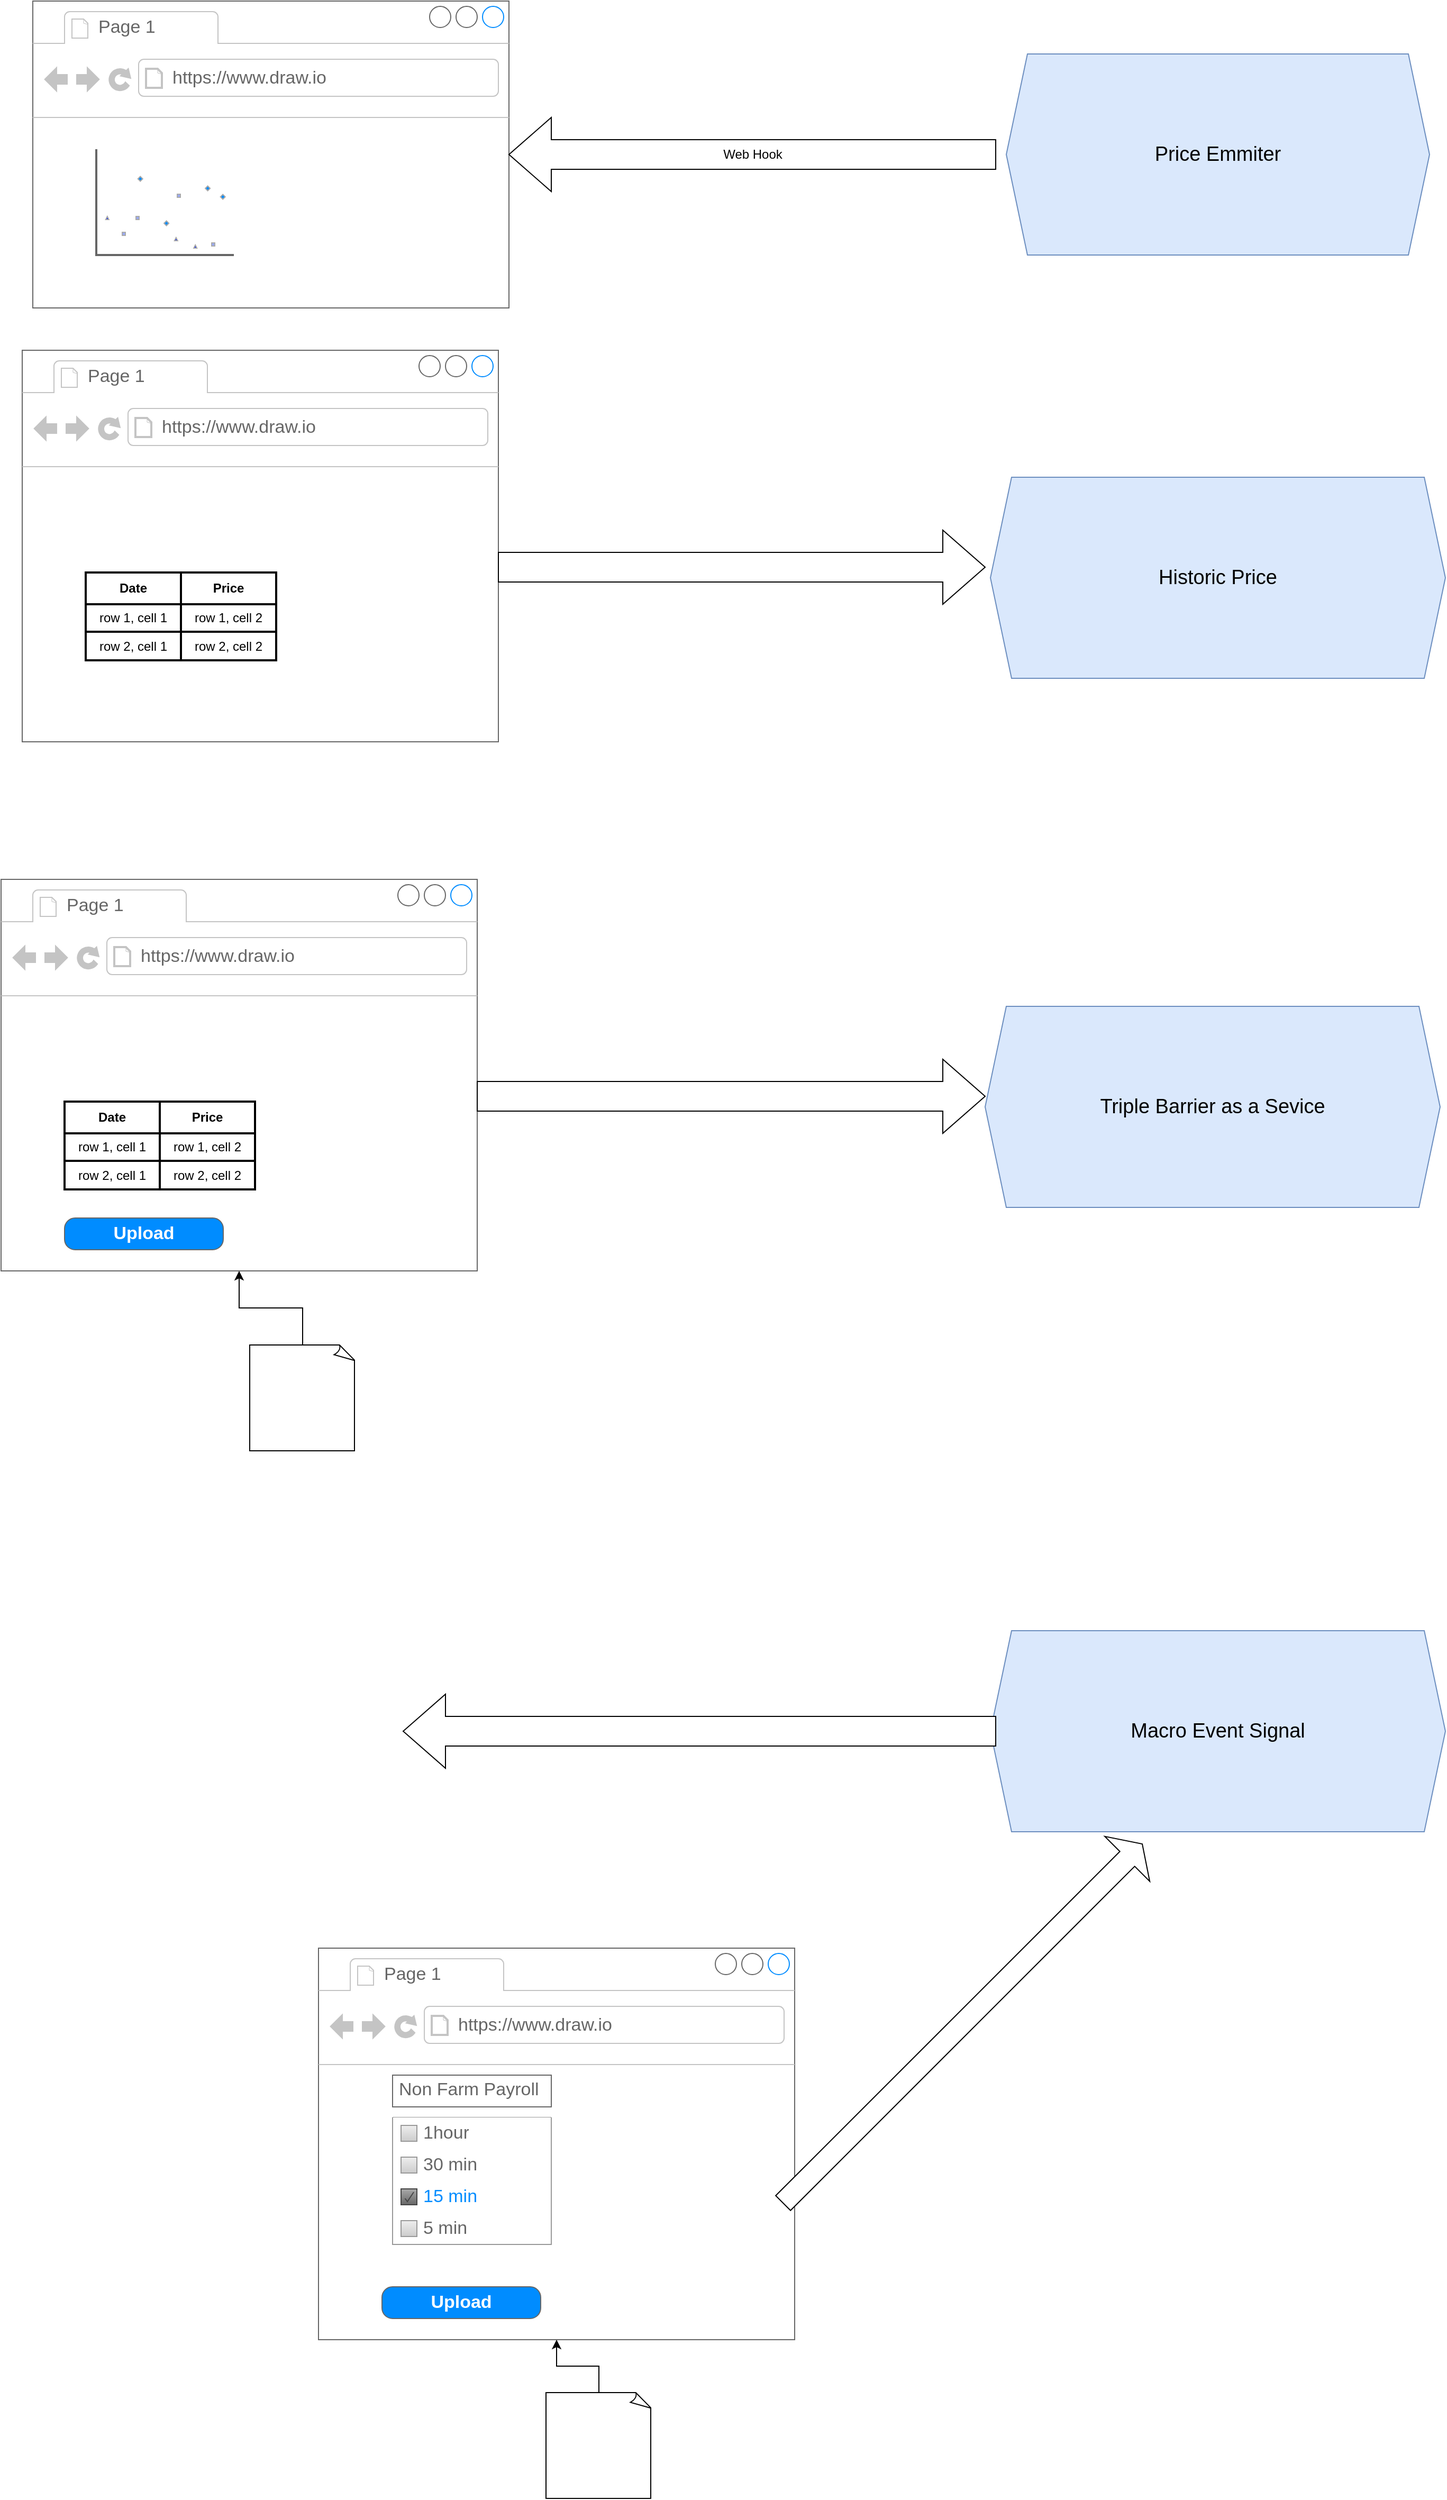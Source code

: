 <mxfile version="28.0.4" pages="2">
  <diagram name="Overview" id="OHcs7xtOt4JE86k4nrF5">
    <mxGraphModel dx="2268" dy="795" grid="1" gridSize="10" guides="1" tooltips="1" connect="1" arrows="1" fold="1" page="1" pageScale="1" pageWidth="850" pageHeight="1100" math="0" shadow="0">
      <root>
        <mxCell id="0" />
        <mxCell id="1" parent="0" />
        <mxCell id="Z9hNQ4RrxbSuDIryK7kw-7" value="" style="strokeWidth=1;shadow=0;dashed=0;align=center;html=1;shape=mxgraph.mockup.containers.browserWindow;rSize=0;strokeColor=#666666;strokeColor2=#008cff;strokeColor3=#c4c4c4;mainText=,;recursiveResize=0;" parent="1" vertex="1">
          <mxGeometry x="-230" y="150" width="450" height="290" as="geometry" />
        </mxCell>
        <mxCell id="Z9hNQ4RrxbSuDIryK7kw-8" value="Page 1" style="strokeWidth=1;shadow=0;dashed=0;align=center;html=1;shape=mxgraph.mockup.containers.anchor;fontSize=17;fontColor=#666666;align=left;whiteSpace=wrap;" parent="Z9hNQ4RrxbSuDIryK7kw-7" vertex="1">
          <mxGeometry x="60" y="12" width="110" height="26" as="geometry" />
        </mxCell>
        <mxCell id="Z9hNQ4RrxbSuDIryK7kw-9" value="https://www.draw.io" style="strokeWidth=1;shadow=0;dashed=0;align=center;html=1;shape=mxgraph.mockup.containers.anchor;rSize=0;fontSize=17;fontColor=#666666;align=left;" parent="Z9hNQ4RrxbSuDIryK7kw-7" vertex="1">
          <mxGeometry x="130" y="60" width="250" height="26" as="geometry" />
        </mxCell>
        <mxCell id="Z9hNQ4RrxbSuDIryK7kw-6" value="" style="verticalLabelPosition=bottom;shadow=0;dashed=0;align=center;html=1;verticalAlign=top;strokeWidth=1;shape=mxgraph.mockup.graphics.plotChart;strokeColor=none;strokeColor2=#aaaaaa;strokeColor3=#666666;fillColor2=#99aaff,#0022ff,#008cff;" parent="Z9hNQ4RrxbSuDIryK7kw-7" vertex="1">
          <mxGeometry x="60" y="140" width="130" height="100" as="geometry" />
        </mxCell>
        <mxCell id="Z9hNQ4RrxbSuDIryK7kw-5" value="Price Emmiter" style="shape=hexagon;perimeter=hexagonPerimeter2;whiteSpace=wrap;html=1;fixedSize=1;fillColor=#dae8fc;strokeColor=#6c8ebf;fontSize=19;" parent="1" vertex="1">
          <mxGeometry x="690" y="200" width="400" height="190" as="geometry" />
        </mxCell>
        <mxCell id="Z9hNQ4RrxbSuDIryK7kw-10" value="Historic Price" style="shape=hexagon;perimeter=hexagonPerimeter2;whiteSpace=wrap;html=1;fixedSize=1;fillColor=#dae8fc;strokeColor=#6c8ebf;fontSize=19;" parent="1" vertex="1">
          <mxGeometry x="675" y="600" width="430" height="190" as="geometry" />
        </mxCell>
        <mxCell id="Z9hNQ4RrxbSuDIryK7kw-13" value="Web Hook" style="html=1;shadow=0;dashed=0;align=center;verticalAlign=middle;shape=mxgraph.arrows2.arrow;dy=0.6;dx=40;flipH=1;notch=0;" parent="1" vertex="1">
          <mxGeometry x="220" y="260" width="460" height="70" as="geometry" />
        </mxCell>
        <mxCell id="Z9hNQ4RrxbSuDIryK7kw-14" value="Triple Barrier as a Sevice" style="shape=hexagon;perimeter=hexagonPerimeter2;whiteSpace=wrap;html=1;fixedSize=1;fillColor=#dae8fc;strokeColor=#6c8ebf;fontSize=19;" parent="1" vertex="1">
          <mxGeometry x="670" y="1100" width="430" height="190" as="geometry" />
        </mxCell>
        <mxCell id="Z9hNQ4RrxbSuDIryK7kw-15" value="" style="strokeWidth=1;shadow=0;dashed=0;align=center;html=1;shape=mxgraph.mockup.containers.browserWindow;rSize=0;strokeColor=#666666;strokeColor2=#008cff;strokeColor3=#c4c4c4;mainText=,;recursiveResize=0;" parent="1" vertex="1">
          <mxGeometry x="-240" y="480" width="450" height="370" as="geometry" />
        </mxCell>
        <mxCell id="Z9hNQ4RrxbSuDIryK7kw-16" value="Page 1" style="strokeWidth=1;shadow=0;dashed=0;align=center;html=1;shape=mxgraph.mockup.containers.anchor;fontSize=17;fontColor=#666666;align=left;whiteSpace=wrap;" parent="Z9hNQ4RrxbSuDIryK7kw-15" vertex="1">
          <mxGeometry x="60" y="12" width="110" height="26" as="geometry" />
        </mxCell>
        <mxCell id="Z9hNQ4RrxbSuDIryK7kw-17" value="https://www.draw.io" style="strokeWidth=1;shadow=0;dashed=0;align=center;html=1;shape=mxgraph.mockup.containers.anchor;rSize=0;fontSize=17;fontColor=#666666;align=left;" parent="Z9hNQ4RrxbSuDIryK7kw-15" vertex="1">
          <mxGeometry x="130" y="60" width="250" height="26" as="geometry" />
        </mxCell>
        <mxCell id="Z9hNQ4RrxbSuDIryK7kw-19" value="" style="shape=table;html=1;whiteSpace=wrap;startSize=0;container=1;collapsible=0;childLayout=tableLayout;strokeWidth=2;" parent="Z9hNQ4RrxbSuDIryK7kw-15" vertex="1">
          <mxGeometry x="60" y="210" width="180" height="83" as="geometry" />
        </mxCell>
        <mxCell id="Z9hNQ4RrxbSuDIryK7kw-20" value="" style="shape=tableRow;horizontal=0;startSize=0;swimlaneHead=0;swimlaneBody=0;top=0;left=0;bottom=0;right=0;collapsible=0;dropTarget=0;fillColor=none;points=[[0,0.5],[1,0.5]];portConstraint=eastwest;" parent="Z9hNQ4RrxbSuDIryK7kw-19" vertex="1">
          <mxGeometry width="180" height="30" as="geometry" />
        </mxCell>
        <mxCell id="Z9hNQ4RrxbSuDIryK7kw-21" value="Date" style="shape=partialRectangle;html=1;whiteSpace=wrap;connectable=0;fillColor=none;top=0;left=0;bottom=0;right=0;overflow=hidden;fontStyle=1" parent="Z9hNQ4RrxbSuDIryK7kw-20" vertex="1">
          <mxGeometry width="90" height="30" as="geometry">
            <mxRectangle width="90" height="30" as="alternateBounds" />
          </mxGeometry>
        </mxCell>
        <mxCell id="Z9hNQ4RrxbSuDIryK7kw-22" value="Price" style="shape=partialRectangle;html=1;whiteSpace=wrap;connectable=0;fillColor=none;top=0;left=0;bottom=0;right=0;overflow=hidden;fontStyle=1" parent="Z9hNQ4RrxbSuDIryK7kw-20" vertex="1">
          <mxGeometry x="90" width="90" height="30" as="geometry">
            <mxRectangle width="90" height="30" as="alternateBounds" />
          </mxGeometry>
        </mxCell>
        <mxCell id="Z9hNQ4RrxbSuDIryK7kw-23" value="" style="shape=tableRow;horizontal=0;startSize=0;swimlaneHead=0;swimlaneBody=0;top=0;left=0;bottom=0;right=0;collapsible=0;dropTarget=0;fillColor=none;points=[[0,0.5],[1,0.5]];portConstraint=eastwest;" parent="Z9hNQ4RrxbSuDIryK7kw-19" vertex="1">
          <mxGeometry y="30" width="180" height="26" as="geometry" />
        </mxCell>
        <mxCell id="Z9hNQ4RrxbSuDIryK7kw-24" value="row 1, cell 1" style="shape=partialRectangle;html=1;whiteSpace=wrap;connectable=0;fillColor=none;top=0;left=0;bottom=0;right=0;overflow=hidden;" parent="Z9hNQ4RrxbSuDIryK7kw-23" vertex="1">
          <mxGeometry width="90" height="26" as="geometry">
            <mxRectangle width="90" height="26" as="alternateBounds" />
          </mxGeometry>
        </mxCell>
        <mxCell id="Z9hNQ4RrxbSuDIryK7kw-25" value="row 1, cell 2" style="shape=partialRectangle;html=1;whiteSpace=wrap;connectable=0;fillColor=none;top=0;left=0;bottom=0;right=0;overflow=hidden;" parent="Z9hNQ4RrxbSuDIryK7kw-23" vertex="1">
          <mxGeometry x="90" width="90" height="26" as="geometry">
            <mxRectangle width="90" height="26" as="alternateBounds" />
          </mxGeometry>
        </mxCell>
        <mxCell id="Z9hNQ4RrxbSuDIryK7kw-26" value="" style="shape=tableRow;horizontal=0;startSize=0;swimlaneHead=0;swimlaneBody=0;top=0;left=0;bottom=0;right=0;collapsible=0;dropTarget=0;fillColor=none;points=[[0,0.5],[1,0.5]];portConstraint=eastwest;" parent="Z9hNQ4RrxbSuDIryK7kw-19" vertex="1">
          <mxGeometry y="56" width="180" height="27" as="geometry" />
        </mxCell>
        <mxCell id="Z9hNQ4RrxbSuDIryK7kw-27" value="row 2, cell 1" style="shape=partialRectangle;html=1;whiteSpace=wrap;connectable=0;fillColor=none;top=0;left=0;bottom=0;right=0;overflow=hidden;" parent="Z9hNQ4RrxbSuDIryK7kw-26" vertex="1">
          <mxGeometry width="90" height="27" as="geometry">
            <mxRectangle width="90" height="27" as="alternateBounds" />
          </mxGeometry>
        </mxCell>
        <mxCell id="Z9hNQ4RrxbSuDIryK7kw-28" value="row 2, cell 2" style="shape=partialRectangle;html=1;whiteSpace=wrap;connectable=0;fillColor=none;top=0;left=0;bottom=0;right=0;overflow=hidden;" parent="Z9hNQ4RrxbSuDIryK7kw-26" vertex="1">
          <mxGeometry x="90" width="90" height="27" as="geometry">
            <mxRectangle width="90" height="27" as="alternateBounds" />
          </mxGeometry>
        </mxCell>
        <mxCell id="Z9hNQ4RrxbSuDIryK7kw-31" value="" style="html=1;shadow=0;dashed=0;align=center;verticalAlign=middle;shape=mxgraph.arrows2.arrow;dy=0.6;dx=40;notch=0;" parent="1" vertex="1">
          <mxGeometry x="210" y="650" width="460" height="70" as="geometry" />
        </mxCell>
        <mxCell id="Z9hNQ4RrxbSuDIryK7kw-32" value="" style="strokeWidth=1;shadow=0;dashed=0;align=center;html=1;shape=mxgraph.mockup.containers.browserWindow;rSize=0;strokeColor=#666666;strokeColor2=#008cff;strokeColor3=#c4c4c4;mainText=,;recursiveResize=0;" parent="1" vertex="1">
          <mxGeometry x="-260" y="980" width="450" height="370" as="geometry" />
        </mxCell>
        <mxCell id="Z9hNQ4RrxbSuDIryK7kw-33" value="Page 1" style="strokeWidth=1;shadow=0;dashed=0;align=center;html=1;shape=mxgraph.mockup.containers.anchor;fontSize=17;fontColor=#666666;align=left;whiteSpace=wrap;" parent="Z9hNQ4RrxbSuDIryK7kw-32" vertex="1">
          <mxGeometry x="60" y="12" width="110" height="26" as="geometry" />
        </mxCell>
        <mxCell id="Z9hNQ4RrxbSuDIryK7kw-34" value="https://www.draw.io" style="strokeWidth=1;shadow=0;dashed=0;align=center;html=1;shape=mxgraph.mockup.containers.anchor;rSize=0;fontSize=17;fontColor=#666666;align=left;" parent="Z9hNQ4RrxbSuDIryK7kw-32" vertex="1">
          <mxGeometry x="130" y="60" width="250" height="26" as="geometry" />
        </mxCell>
        <mxCell id="Z9hNQ4RrxbSuDIryK7kw-35" value="" style="shape=table;html=1;whiteSpace=wrap;startSize=0;container=1;collapsible=0;childLayout=tableLayout;strokeWidth=2;" parent="Z9hNQ4RrxbSuDIryK7kw-32" vertex="1">
          <mxGeometry x="60" y="210" width="180" height="83" as="geometry" />
        </mxCell>
        <mxCell id="Z9hNQ4RrxbSuDIryK7kw-36" value="" style="shape=tableRow;horizontal=0;startSize=0;swimlaneHead=0;swimlaneBody=0;top=0;left=0;bottom=0;right=0;collapsible=0;dropTarget=0;fillColor=none;points=[[0,0.5],[1,0.5]];portConstraint=eastwest;" parent="Z9hNQ4RrxbSuDIryK7kw-35" vertex="1">
          <mxGeometry width="180" height="30" as="geometry" />
        </mxCell>
        <mxCell id="Z9hNQ4RrxbSuDIryK7kw-37" value="Date" style="shape=partialRectangle;html=1;whiteSpace=wrap;connectable=0;fillColor=none;top=0;left=0;bottom=0;right=0;overflow=hidden;fontStyle=1" parent="Z9hNQ4RrxbSuDIryK7kw-36" vertex="1">
          <mxGeometry width="90" height="30" as="geometry">
            <mxRectangle width="90" height="30" as="alternateBounds" />
          </mxGeometry>
        </mxCell>
        <mxCell id="Z9hNQ4RrxbSuDIryK7kw-38" value="Price" style="shape=partialRectangle;html=1;whiteSpace=wrap;connectable=0;fillColor=none;top=0;left=0;bottom=0;right=0;overflow=hidden;fontStyle=1" parent="Z9hNQ4RrxbSuDIryK7kw-36" vertex="1">
          <mxGeometry x="90" width="90" height="30" as="geometry">
            <mxRectangle width="90" height="30" as="alternateBounds" />
          </mxGeometry>
        </mxCell>
        <mxCell id="Z9hNQ4RrxbSuDIryK7kw-39" value="" style="shape=tableRow;horizontal=0;startSize=0;swimlaneHead=0;swimlaneBody=0;top=0;left=0;bottom=0;right=0;collapsible=0;dropTarget=0;fillColor=none;points=[[0,0.5],[1,0.5]];portConstraint=eastwest;" parent="Z9hNQ4RrxbSuDIryK7kw-35" vertex="1">
          <mxGeometry y="30" width="180" height="26" as="geometry" />
        </mxCell>
        <mxCell id="Z9hNQ4RrxbSuDIryK7kw-40" value="row 1, cell 1" style="shape=partialRectangle;html=1;whiteSpace=wrap;connectable=0;fillColor=none;top=0;left=0;bottom=0;right=0;overflow=hidden;" parent="Z9hNQ4RrxbSuDIryK7kw-39" vertex="1">
          <mxGeometry width="90" height="26" as="geometry">
            <mxRectangle width="90" height="26" as="alternateBounds" />
          </mxGeometry>
        </mxCell>
        <mxCell id="Z9hNQ4RrxbSuDIryK7kw-41" value="row 1, cell 2" style="shape=partialRectangle;html=1;whiteSpace=wrap;connectable=0;fillColor=none;top=0;left=0;bottom=0;right=0;overflow=hidden;" parent="Z9hNQ4RrxbSuDIryK7kw-39" vertex="1">
          <mxGeometry x="90" width="90" height="26" as="geometry">
            <mxRectangle width="90" height="26" as="alternateBounds" />
          </mxGeometry>
        </mxCell>
        <mxCell id="Z9hNQ4RrxbSuDIryK7kw-42" value="" style="shape=tableRow;horizontal=0;startSize=0;swimlaneHead=0;swimlaneBody=0;top=0;left=0;bottom=0;right=0;collapsible=0;dropTarget=0;fillColor=none;points=[[0,0.5],[1,0.5]];portConstraint=eastwest;" parent="Z9hNQ4RrxbSuDIryK7kw-35" vertex="1">
          <mxGeometry y="56" width="180" height="27" as="geometry" />
        </mxCell>
        <mxCell id="Z9hNQ4RrxbSuDIryK7kw-43" value="row 2, cell 1" style="shape=partialRectangle;html=1;whiteSpace=wrap;connectable=0;fillColor=none;top=0;left=0;bottom=0;right=0;overflow=hidden;" parent="Z9hNQ4RrxbSuDIryK7kw-42" vertex="1">
          <mxGeometry width="90" height="27" as="geometry">
            <mxRectangle width="90" height="27" as="alternateBounds" />
          </mxGeometry>
        </mxCell>
        <mxCell id="Z9hNQ4RrxbSuDIryK7kw-44" value="row 2, cell 2" style="shape=partialRectangle;html=1;whiteSpace=wrap;connectable=0;fillColor=none;top=0;left=0;bottom=0;right=0;overflow=hidden;" parent="Z9hNQ4RrxbSuDIryK7kw-42" vertex="1">
          <mxGeometry x="90" width="90" height="27" as="geometry">
            <mxRectangle width="90" height="27" as="alternateBounds" />
          </mxGeometry>
        </mxCell>
        <mxCell id="Z9hNQ4RrxbSuDIryK7kw-46" value="Upload" style="strokeWidth=1;shadow=0;dashed=0;align=center;html=1;shape=mxgraph.mockup.buttons.button;strokeColor=#666666;fontColor=#ffffff;mainText=;buttonStyle=round;fontSize=17;fontStyle=1;fillColor=#008cff;whiteSpace=wrap;" parent="Z9hNQ4RrxbSuDIryK7kw-32" vertex="1">
          <mxGeometry x="60" y="320" width="150" height="30" as="geometry" />
        </mxCell>
        <mxCell id="Z9hNQ4RrxbSuDIryK7kw-45" value="" style="html=1;shadow=0;dashed=0;align=center;verticalAlign=middle;shape=mxgraph.arrows2.arrow;dy=0.6;dx=40;notch=0;" parent="1" vertex="1">
          <mxGeometry x="190" y="1150" width="480" height="70" as="geometry" />
        </mxCell>
        <mxCell id="Z9hNQ4RrxbSuDIryK7kw-48" style="edgeStyle=orthogonalEdgeStyle;rounded=0;orthogonalLoop=1;jettySize=auto;html=1;" parent="1" source="Z9hNQ4RrxbSuDIryK7kw-47" target="Z9hNQ4RrxbSuDIryK7kw-32" edge="1">
          <mxGeometry relative="1" as="geometry" />
        </mxCell>
        <mxCell id="Z9hNQ4RrxbSuDIryK7kw-47" value="" style="whiteSpace=wrap;html=1;shape=mxgraph.basic.document" parent="1" vertex="1">
          <mxGeometry x="-25" y="1420" width="100" height="100" as="geometry" />
        </mxCell>
        <mxCell id="Z9hNQ4RrxbSuDIryK7kw-49" value="Macro Event Signal" style="shape=hexagon;perimeter=hexagonPerimeter2;whiteSpace=wrap;html=1;fixedSize=1;fillColor=#dae8fc;strokeColor=#6c8ebf;fontSize=19;" parent="1" vertex="1">
          <mxGeometry x="675" y="1690" width="430" height="190" as="geometry" />
        </mxCell>
        <mxCell id="Z9hNQ4RrxbSuDIryK7kw-67" value="" style="html=1;shadow=0;dashed=0;align=center;verticalAlign=middle;shape=mxgraph.arrows2.arrow;dy=0.6;dx=40;flipH=1;notch=0;" parent="1" vertex="1">
          <mxGeometry x="120" y="1750" width="560" height="70" as="geometry" />
        </mxCell>
        <mxCell id="Z9hNQ4RrxbSuDIryK7kw-68" value="" style="strokeWidth=1;shadow=0;dashed=0;align=center;html=1;shape=mxgraph.mockup.containers.browserWindow;rSize=0;strokeColor=#666666;strokeColor2=#008cff;strokeColor3=#c4c4c4;mainText=,;recursiveResize=0;" parent="1" vertex="1">
          <mxGeometry x="40" y="1990" width="450" height="370" as="geometry" />
        </mxCell>
        <mxCell id="Z9hNQ4RrxbSuDIryK7kw-69" value="Page 1" style="strokeWidth=1;shadow=0;dashed=0;align=center;html=1;shape=mxgraph.mockup.containers.anchor;fontSize=17;fontColor=#666666;align=left;whiteSpace=wrap;" parent="Z9hNQ4RrxbSuDIryK7kw-68" vertex="1">
          <mxGeometry x="60" y="12" width="110" height="26" as="geometry" />
        </mxCell>
        <mxCell id="Z9hNQ4RrxbSuDIryK7kw-70" value="https://www.draw.io" style="strokeWidth=1;shadow=0;dashed=0;align=center;html=1;shape=mxgraph.mockup.containers.anchor;rSize=0;fontSize=17;fontColor=#666666;align=left;" parent="Z9hNQ4RrxbSuDIryK7kw-68" vertex="1">
          <mxGeometry x="130" y="60" width="250" height="26" as="geometry" />
        </mxCell>
        <mxCell id="Z9hNQ4RrxbSuDIryK7kw-81" value="Upload" style="strokeWidth=1;shadow=0;dashed=0;align=center;html=1;shape=mxgraph.mockup.buttons.button;strokeColor=#666666;fontColor=#ffffff;mainText=;buttonStyle=round;fontSize=17;fontStyle=1;fillColor=#008cff;whiteSpace=wrap;" parent="Z9hNQ4RrxbSuDIryK7kw-68" vertex="1">
          <mxGeometry x="60" y="320" width="150" height="30" as="geometry" />
        </mxCell>
        <mxCell id="Z9hNQ4RrxbSuDIryK7kw-85" value="" style="swimlane;strokeColor=#999999;swimlaneFillColor=#FFFFFF;fillColor=#ffffff;fontColor=#666666;fontStyle=0;childLayout=stackLayout;horizontal=1;startSize=0;horizontalStack=0;resizeParent=1;resizeParentMax=0;resizeLast=0;collapsible=0;marginBottom=0;whiteSpace=wrap;html=1;" parent="Z9hNQ4RrxbSuDIryK7kw-68" vertex="1">
          <mxGeometry x="70" y="160" width="150" height="120" as="geometry" />
        </mxCell>
        <mxCell id="Z9hNQ4RrxbSuDIryK7kw-86" value="1hour" style="text;strokeColor=none;align=left;verticalAlign=middle;spacingLeft=27;spacingRight=10;overflow=hidden;points=[[0,0.5],[1,0.5]];portConstraint=eastwest;rotatable=0;whiteSpace=wrap;html=1;fillColor=none;fontColor=inherit;fontSize=17;" parent="Z9hNQ4RrxbSuDIryK7kw-85" vertex="1">
          <mxGeometry width="150" height="30" as="geometry" />
        </mxCell>
        <mxCell id="Z9hNQ4RrxbSuDIryK7kw-87" value="" style="resizable=0;fillColor=#EEEEEE;strokeColor=#999999;gradientColor=#cccccc;html=1;" parent="Z9hNQ4RrxbSuDIryK7kw-86" vertex="1">
          <mxGeometry y="0.5" width="15" height="15" relative="1" as="geometry">
            <mxPoint x="8" y="-7.5" as="offset" />
          </mxGeometry>
        </mxCell>
        <mxCell id="Z9hNQ4RrxbSuDIryK7kw-88" value="30 min" style="text;strokeColor=none;align=left;verticalAlign=middle;spacingLeft=27;spacingRight=10;overflow=hidden;points=[[0,0.5],[1,0.5]];portConstraint=eastwest;rotatable=0;whiteSpace=wrap;html=1;rSize=5;fillColor=none;fontColor=inherit;fontSize=17;" parent="Z9hNQ4RrxbSuDIryK7kw-85" vertex="1">
          <mxGeometry y="30" width="150" height="30" as="geometry" />
        </mxCell>
        <mxCell id="Z9hNQ4RrxbSuDIryK7kw-89" value="" style="resizable=0;fillColor=#EEEEEE;strokeColor=#999999;gradientColor=#cccccc;html=1;" parent="Z9hNQ4RrxbSuDIryK7kw-88" vertex="1">
          <mxGeometry y="0.5" width="15" height="15" relative="1" as="geometry">
            <mxPoint x="8" y="-7.5" as="offset" />
          </mxGeometry>
        </mxCell>
        <mxCell id="Z9hNQ4RrxbSuDIryK7kw-90" value="15 min" style="text;strokeColor=none;align=left;verticalAlign=middle;spacingLeft=27;spacingRight=10;overflow=hidden;points=[[0,0.5],[1,0.5]];portConstraint=eastwest;rotatable=0;whiteSpace=wrap;html=1;rSize=5;fillColor=none;fontColor=#008CFF;fontSize=17;" parent="Z9hNQ4RrxbSuDIryK7kw-85" vertex="1">
          <mxGeometry y="60" width="150" height="30" as="geometry" />
        </mxCell>
        <mxCell id="Z9hNQ4RrxbSuDIryK7kw-91" value="" style="shape=mxgraph.mockup.forms.checkbox;resizable=0;fillColor=#AAAAAA;gradientColor=#666666;strokeColor=#444444;html=1;" parent="Z9hNQ4RrxbSuDIryK7kw-90" vertex="1">
          <mxGeometry y="0.5" width="15" height="15" relative="1" as="geometry">
            <mxPoint x="8" y="-7.5" as="offset" />
          </mxGeometry>
        </mxCell>
        <mxCell id="Z9hNQ4RrxbSuDIryK7kw-92" value="5 min" style="text;strokeColor=none;align=left;verticalAlign=middle;spacingLeft=27;spacingRight=10;overflow=hidden;points=[[0,0.5],[1,0.5]];portConstraint=eastwest;rotatable=0;whiteSpace=wrap;html=1;fillColor=none;fontColor=inherit;fontSize=17;" parent="Z9hNQ4RrxbSuDIryK7kw-85" vertex="1">
          <mxGeometry y="90" width="150" height="30" as="geometry" />
        </mxCell>
        <mxCell id="Z9hNQ4RrxbSuDIryK7kw-93" value="" style="resizable=0;fillColor=#EEEEEE;strokeColor=#999999;gradientColor=#cccccc;html=1;" parent="Z9hNQ4RrxbSuDIryK7kw-92" vertex="1">
          <mxGeometry y="0.5" width="15" height="15" relative="1" as="geometry">
            <mxPoint x="8" y="-7.5" as="offset" />
          </mxGeometry>
        </mxCell>
        <mxCell id="Z9hNQ4RrxbSuDIryK7kw-94" value="Non Farm Payroll" style="strokeWidth=1;shadow=0;dashed=0;align=center;html=1;shape=mxgraph.mockup.text.textBox;fontColor=#666666;align=left;fontSize=17;spacingLeft=4;spacingTop=-3;whiteSpace=wrap;strokeColor=#666666;mainText=" parent="Z9hNQ4RrxbSuDIryK7kw-68" vertex="1">
          <mxGeometry x="70" y="120" width="150" height="30" as="geometry" />
        </mxCell>
        <mxCell id="Z9hNQ4RrxbSuDIryK7kw-82" style="edgeStyle=orthogonalEdgeStyle;rounded=0;orthogonalLoop=1;jettySize=auto;html=1;" parent="1" source="Z9hNQ4RrxbSuDIryK7kw-83" target="Z9hNQ4RrxbSuDIryK7kw-68" edge="1">
          <mxGeometry relative="1" as="geometry" />
        </mxCell>
        <mxCell id="Z9hNQ4RrxbSuDIryK7kw-83" value="" style="whiteSpace=wrap;html=1;shape=mxgraph.basic.document" parent="1" vertex="1">
          <mxGeometry x="255" y="2410" width="100" height="100" as="geometry" />
        </mxCell>
        <mxCell id="Z9hNQ4RrxbSuDIryK7kw-84" value="" style="html=1;shadow=0;dashed=0;align=center;verticalAlign=middle;shape=mxgraph.arrows2.arrow;dy=0.67;dx=20;notch=0;rotation=-45;" parent="1" vertex="1">
          <mxGeometry x="408.79" y="2031.21" width="480" height="60" as="geometry" />
        </mxCell>
      </root>
    </mxGraphModel>
  </diagram>
  <diagram id="O4VWVA9gZj06BSkqmFZE" name="TRIBAAS">
    <mxGraphModel dx="3368" dy="935" grid="0" gridSize="10" guides="1" tooltips="1" connect="1" arrows="1" fold="1" page="1" pageScale="1" pageWidth="850" pageHeight="1100" math="0" shadow="0">
      <root>
        <mxCell id="0" />
        <mxCell id="1" parent="0" />
        <mxCell id="nHuuE-k5v5macqMmFA4x-53" value="" style="strokeWidth=1;shadow=0;dashed=0;align=center;html=1;shape=mxgraph.mockup.containers.browserWindow;rSize=0;strokeColor=#666666;strokeColor2=#008cff;strokeColor3=#c4c4c4;mainText=,;recursiveResize=0;" vertex="1" parent="1">
          <mxGeometry x="-895" y="1118" width="909.5" height="849" as="geometry" />
        </mxCell>
        <mxCell id="nHuuE-k5v5macqMmFA4x-54" value="Page 1" style="strokeWidth=1;shadow=0;dashed=0;align=center;html=1;shape=mxgraph.mockup.containers.anchor;fontSize=17;fontColor=#666666;align=left;whiteSpace=wrap;" vertex="1" parent="nHuuE-k5v5macqMmFA4x-53">
          <mxGeometry x="60" y="12" width="110" height="26" as="geometry" />
        </mxCell>
        <mxCell id="nHuuE-k5v5macqMmFA4x-55" value="https://www.draw.io" style="strokeWidth=1;shadow=0;dashed=0;align=center;html=1;shape=mxgraph.mockup.containers.anchor;rSize=0;fontSize=17;fontColor=#666666;align=left;" vertex="1" parent="nHuuE-k5v5macqMmFA4x-53">
          <mxGeometry x="130" y="60" width="250" height="26" as="geometry" />
        </mxCell>
        <mxCell id="nHuuE-k5v5macqMmFA4x-64" value="" style="verticalLabelPosition=bottom;shadow=0;dashed=0;align=center;html=1;verticalAlign=top;strokeWidth=1;shape=mxgraph.mockup.misc.loading_circle_1;pointerEvents=1" vertex="1" parent="nHuuE-k5v5macqMmFA4x-53">
          <mxGeometry x="60" y="146" width="90" height="90" as="geometry" />
        </mxCell>
        <mxCell id="nHuuE-k5v5macqMmFA4x-65" value="" style="shape=table;html=1;whiteSpace=wrap;startSize=0;container=1;collapsible=0;childLayout=tableLayout;strokeWidth=2;" vertex="1" parent="nHuuE-k5v5macqMmFA4x-53">
          <mxGeometry x="17" y="336" width="180" height="73" as="geometry" />
        </mxCell>
        <mxCell id="nHuuE-k5v5macqMmFA4x-66" value="" style="shape=tableRow;horizontal=0;startSize=0;swimlaneHead=0;swimlaneBody=0;top=0;left=0;bottom=0;right=0;collapsible=0;dropTarget=0;fillColor=none;points=[[0,0.5],[1,0.5]];portConstraint=eastwest;" vertex="1" parent="nHuuE-k5v5macqMmFA4x-65">
          <mxGeometry width="180" height="20" as="geometry" />
        </mxCell>
        <mxCell id="nHuuE-k5v5macqMmFA4x-67" value="Header 1" style="shape=partialRectangle;html=1;whiteSpace=wrap;connectable=0;fillColor=none;top=0;left=0;bottom=0;right=0;overflow=hidden;fontStyle=1" vertex="1" parent="nHuuE-k5v5macqMmFA4x-66">
          <mxGeometry width="90" height="20" as="geometry">
            <mxRectangle width="90" height="20" as="alternateBounds" />
          </mxGeometry>
        </mxCell>
        <mxCell id="nHuuE-k5v5macqMmFA4x-68" value="Header 2" style="shape=partialRectangle;html=1;whiteSpace=wrap;connectable=0;fillColor=none;top=0;left=0;bottom=0;right=0;overflow=hidden;fontStyle=1" vertex="1" parent="nHuuE-k5v5macqMmFA4x-66">
          <mxGeometry x="90" width="90" height="20" as="geometry">
            <mxRectangle width="90" height="20" as="alternateBounds" />
          </mxGeometry>
        </mxCell>
        <mxCell id="nHuuE-k5v5macqMmFA4x-69" value="" style="shape=tableRow;horizontal=0;startSize=0;swimlaneHead=0;swimlaneBody=0;top=0;left=0;bottom=0;right=0;collapsible=0;dropTarget=0;fillColor=none;points=[[0,0.5],[1,0.5]];portConstraint=eastwest;" vertex="1" parent="nHuuE-k5v5macqMmFA4x-65">
          <mxGeometry y="20" width="180" height="26" as="geometry" />
        </mxCell>
        <mxCell id="nHuuE-k5v5macqMmFA4x-70" value="row 1, cell 1" style="shape=partialRectangle;html=1;whiteSpace=wrap;connectable=0;fillColor=none;top=0;left=0;bottom=0;right=0;overflow=hidden;" vertex="1" parent="nHuuE-k5v5macqMmFA4x-69">
          <mxGeometry width="90" height="26" as="geometry">
            <mxRectangle width="90" height="26" as="alternateBounds" />
          </mxGeometry>
        </mxCell>
        <mxCell id="nHuuE-k5v5macqMmFA4x-71" value="row 1, cell 2" style="shape=partialRectangle;html=1;whiteSpace=wrap;connectable=0;fillColor=none;top=0;left=0;bottom=0;right=0;overflow=hidden;" vertex="1" parent="nHuuE-k5v5macqMmFA4x-69">
          <mxGeometry x="90" width="90" height="26" as="geometry">
            <mxRectangle width="90" height="26" as="alternateBounds" />
          </mxGeometry>
        </mxCell>
        <mxCell id="nHuuE-k5v5macqMmFA4x-72" value="" style="shape=tableRow;horizontal=0;startSize=0;swimlaneHead=0;swimlaneBody=0;top=0;left=0;bottom=0;right=0;collapsible=0;dropTarget=0;fillColor=none;points=[[0,0.5],[1,0.5]];portConstraint=eastwest;" vertex="1" parent="nHuuE-k5v5macqMmFA4x-65">
          <mxGeometry y="46" width="180" height="27" as="geometry" />
        </mxCell>
        <mxCell id="nHuuE-k5v5macqMmFA4x-73" value="row 2, cell 1" style="shape=partialRectangle;html=1;whiteSpace=wrap;connectable=0;fillColor=none;top=0;left=0;bottom=0;right=0;overflow=hidden;" vertex="1" parent="nHuuE-k5v5macqMmFA4x-72">
          <mxGeometry width="90" height="27" as="geometry">
            <mxRectangle width="90" height="27" as="alternateBounds" />
          </mxGeometry>
        </mxCell>
        <mxCell id="nHuuE-k5v5macqMmFA4x-74" value="row 2, cell 2" style="shape=partialRectangle;html=1;whiteSpace=wrap;connectable=0;fillColor=none;top=0;left=0;bottom=0;right=0;overflow=hidden;" vertex="1" parent="nHuuE-k5v5macqMmFA4x-72">
          <mxGeometry x="90" width="90" height="27" as="geometry">
            <mxRectangle width="90" height="27" as="alternateBounds" />
          </mxGeometry>
        </mxCell>
        <mxCell id="nHuuE-k5v5macqMmFA4x-75" value="" style="verticalLabelPosition=bottom;shadow=0;dashed=0;align=center;html=1;verticalAlign=top;strokeWidth=1;shape=mxgraph.mockup.graphics.lineChart;strokeColor=none;strokeColor2=#666666;strokeColor3=#008cff;strokeColor4=#dddddd;" vertex="1" parent="nHuuE-k5v5macqMmFA4x-53">
          <mxGeometry x="492" y="281" width="299" height="200" as="geometry" />
        </mxCell>
        <mxCell id="nHuuE-k5v5macqMmFA4x-76" value="Trades" style="text;html=1;align=center;verticalAlign=middle;whiteSpace=wrap;rounded=0;" vertex="1" parent="nHuuE-k5v5macqMmFA4x-53">
          <mxGeometry x="17" y="263" width="60" height="30" as="geometry" />
        </mxCell>
        <mxCell id="nHuuE-k5v5macqMmFA4x-77" value="Metrics" style="text;html=1;align=center;verticalAlign=middle;whiteSpace=wrap;rounded=0;" vertex="1" parent="nHuuE-k5v5macqMmFA4x-53">
          <mxGeometry x="484" y="236" width="60" height="30" as="geometry" />
        </mxCell>
        <mxCell id="nHuuE-k5v5macqMmFA4x-78" value="" style="verticalLabelPosition=bottom;shadow=0;dashed=0;align=center;html=1;verticalAlign=top;strokeWidth=1;shape=mxgraph.mockup.graphics.pieChart;strokeColor=#008cff;parts=10,20,35;partColors=#e0e0e0,#d0d0d0,#c0c0c0,#b0b0b0,#a0a0a0;strokeWidth=2;" vertex="1" parent="nHuuE-k5v5macqMmFA4x-53">
          <mxGeometry x="461" y="527" width="131" height="120" as="geometry" />
        </mxCell>
        <mxCell id="nHuuE-k5v5macqMmFA4x-103" value="" style="swimlane;shape=mxgraph.bootstrap.anchor;strokeColor=#666666;fillColor=#ffffff;fontColor=#666666;fontStyle=0;childLayout=stackLayout;horizontal=0;startSize=0;horizontalStack=1;resizeParent=1;resizeParentMax=0;resizeLast=0;collapsible=0;marginBottom=0;whiteSpace=wrap;html=1;" vertex="1" parent="nHuuE-k5v5macqMmFA4x-53">
          <mxGeometry x="10" y="457" width="250" height="50" as="geometry" />
        </mxCell>
        <mxCell id="nHuuE-k5v5macqMmFA4x-104" value="&amp;lt;&amp;lt;back" style="text;strokeColor=#008CFF;align=center;verticalAlign=middle;spacingLeft=10;spacingRight=10;overflow=hidden;points=[[0,0.5],[1,0.5]];portConstraint=eastwest;rotatable=0;whiteSpace=wrap;html=1;shape=mxgraph.mockup.leftButton;rSize=10;fillColor=#008CFF;fontColor=#ffffff;fontSize=17;fontStyle=1;" vertex="1" parent="nHuuE-k5v5macqMmFA4x-103">
          <mxGeometry width="125" height="50" as="geometry" />
        </mxCell>
        <mxCell id="nHuuE-k5v5macqMmFA4x-105" value="next&amp;gt;&amp;gt;" style="text;strokeColor=inherit;align=center;verticalAlign=middle;spacingLeft=10;spacingRight=10;overflow=hidden;points=[[0,0.5],[1,0.5]];portConstraint=eastwest;rotatable=0;whiteSpace=wrap;html=1;rSize=5;fillColor=inherit;fontColor=inherit;fontSize=17;fontStyle=1;" vertex="1" parent="nHuuE-k5v5macqMmFA4x-103">
          <mxGeometry x="125" width="125" height="50" as="geometry" />
        </mxCell>
        <mxCell id="v9mTyYpsPuFfhe3Fqflt-16" value="" style="shape=umlLifeline;perimeter=lifelinePerimeter;whiteSpace=wrap;html=1;container=1;dropTarget=0;collapsible=0;recursiveResize=0;outlineConnect=0;portConstraint=eastwest;newEdgeStyle={&quot;curved&quot;:0,&quot;rounded&quot;:0};participant=umlControl;fillColor=#d5e8d4;strokeColor=#82b366;strokeWidth=2;" parent="1" vertex="1">
          <mxGeometry x="422" y="50" width="38" height="2192" as="geometry" />
        </mxCell>
        <mxCell id="v9mTyYpsPuFfhe3Fqflt-17" value="" style="html=1;points=[[0,0,0,0,5],[0,1,0,0,-5],[1,0,0,0,5],[1,1,0,0,-5]];perimeter=orthogonalPerimeter;outlineConnect=0;targetShapes=umlLifeline;portConstraint=eastwest;newEdgeStyle={&quot;curved&quot;:0,&quot;rounded&quot;:0};fillColor=#d5e8d4;strokeColor=#82b366;" parent="v9mTyYpsPuFfhe3Fqflt-16" vertex="1">
          <mxGeometry x="15" y="80" width="10" height="290" as="geometry" />
        </mxCell>
        <mxCell id="v9mTyYpsPuFfhe3Fqflt-30" value="" style="html=1;points=[[0,0,0,0,5],[0,1,0,0,-5],[0.05,0.57,0,0,0],[0.85,0.57,0,0,0],[1,0,0,0,5],[1,1,0,0,-5]];perimeter=orthogonalPerimeter;outlineConnect=0;targetShapes=umlLifeline;portConstraint=eastwest;newEdgeStyle={&quot;curved&quot;:0,&quot;rounded&quot;:0};fillColor=#d5e8d4;strokeColor=#82b366;" parent="v9mTyYpsPuFfhe3Fqflt-16" vertex="1">
          <mxGeometry x="14.19" y="576" width="10" height="134" as="geometry" />
        </mxCell>
        <mxCell id="nHuuE-k5v5macqMmFA4x-114" value="" style="html=1;points=[[0,0,0,0,5],[0,1,0,0,-5],[1,0,0,0,5],[1,1,0,0,-5]];perimeter=orthogonalPerimeter;outlineConnect=0;targetShapes=umlLifeline;portConstraint=eastwest;newEdgeStyle={&quot;curved&quot;:0,&quot;rounded&quot;:0};fillColor=#d5e8d4;strokeColor=#82b366;" vertex="1" parent="v9mTyYpsPuFfhe3Fqflt-16">
          <mxGeometry x="12.19" y="1961" width="10" height="157" as="geometry" />
        </mxCell>
        <mxCell id="nHuuE-k5v5macqMmFA4x-62" value="" style="html=1;points=[[0,0,0,0,5],[0,1,0,0,-5],[1,0,0,0,5],[1,1,0,0,-5]];perimeter=orthogonalPerimeter;outlineConnect=0;targetShapes=umlLifeline;portConstraint=eastwest;newEdgeStyle={&quot;curved&quot;:0,&quot;rounded&quot;:0};fillColor=#d5e8d4;strokeColor=#82b366;" vertex="1" parent="v9mTyYpsPuFfhe3Fqflt-16">
          <mxGeometry x="15" y="1732" width="10" height="109" as="geometry" />
        </mxCell>
        <mxCell id="v9mTyYpsPuFfhe3Fqflt-46" value="" style="html=1;points=[[0,0,0,0,5],[0,1,0,0,-5],[1,0,0,0,5],[1,1,0,0,-5]];perimeter=orthogonalPerimeter;outlineConnect=0;targetShapes=umlLifeline;portConstraint=eastwest;newEdgeStyle={&quot;curved&quot;:0,&quot;rounded&quot;:0};fillColor=#d5e8d4;strokeColor=#82b366;" parent="v9mTyYpsPuFfhe3Fqflt-16" vertex="1">
          <mxGeometry x="12.19" y="1127.5" width="10" height="76" as="geometry" />
        </mxCell>
        <mxCell id="v9mTyYpsPuFfhe3Fqflt-2" value="" style="shape=umlLifeline;perimeter=lifelinePerimeter;whiteSpace=wrap;html=1;container=1;dropTarget=0;collapsible=0;recursiveResize=0;outlineConnect=0;portConstraint=eastwest;newEdgeStyle={&quot;curved&quot;:0,&quot;rounded&quot;:0};participant=umlActor;" parent="1" vertex="1">
          <mxGeometry x="80" y="60" width="20" height="2190" as="geometry" />
        </mxCell>
        <mxCell id="nHuuE-k5v5macqMmFA4x-99" value="" style="html=1;points=[[0,0,0,0,5],[0,1,0,0,-5],[1,0,0,0,5],[1,1,0,0,-5]];perimeter=orthogonalPerimeter;outlineConnect=0;targetShapes=umlLifeline;portConstraint=eastwest;newEdgeStyle={&quot;curved&quot;:0,&quot;rounded&quot;:0};" vertex="1" parent="v9mTyYpsPuFfhe3Fqflt-2">
          <mxGeometry x="5" y="1795" width="10" height="80" as="geometry" />
        </mxCell>
        <mxCell id="nHuuE-k5v5macqMmFA4x-109" value="" style="html=1;points=[[0,0,0,0,5],[0,1,0,0,-5],[1,0,0,0,5],[1,1,0,0,-5]];perimeter=orthogonalPerimeter;outlineConnect=0;targetShapes=umlLifeline;portConstraint=eastwest;newEdgeStyle={&quot;curved&quot;:0,&quot;rounded&quot;:0};" vertex="1" parent="v9mTyYpsPuFfhe3Fqflt-2">
          <mxGeometry x="5" y="1945.5" width="10" height="80" as="geometry" />
        </mxCell>
        <mxCell id="v9mTyYpsPuFfhe3Fqflt-3" value="" style="shape=umlLifeline;perimeter=lifelinePerimeter;whiteSpace=wrap;html=1;container=1;dropTarget=0;collapsible=0;recursiveResize=0;outlineConnect=0;portConstraint=eastwest;newEdgeStyle={&quot;curved&quot;:0,&quot;rounded&quot;:0};participant=umlBoundary;fillColor=#cdeb8b;strokeColor=#36393d;" parent="1" vertex="1">
          <mxGeometry x="222.19" y="51.5" width="46" height="2198.5" as="geometry" />
        </mxCell>
        <mxCell id="v9mTyYpsPuFfhe3Fqflt-7" value="" style="html=1;points=[[0,0,0,0,5],[0,1,0,0,-5],[1,0,0,0,5],[1,1,0,0,-5]];perimeter=orthogonalPerimeter;outlineConnect=0;targetShapes=umlLifeline;portConstraint=eastwest;newEdgeStyle={&quot;curved&quot;:0,&quot;rounded&quot;:0};fillColor=#cdeb8b;strokeColor=#36393d;" parent="v9mTyYpsPuFfhe3Fqflt-3" vertex="1">
          <mxGeometry x="20" y="70" width="10" height="347" as="geometry" />
        </mxCell>
        <mxCell id="v9mTyYpsPuFfhe3Fqflt-20" value="" style="html=1;points=[[0,0,0,0,5],[0,1,0,0,-5],[1,0,0,0,5],[1,1,0,0,-5]];perimeter=orthogonalPerimeter;outlineConnect=0;targetShapes=umlLifeline;portConstraint=eastwest;newEdgeStyle={&quot;curved&quot;:0,&quot;rounded&quot;:0};fillColor=#cdeb8b;strokeColor=#36393d;" parent="v9mTyYpsPuFfhe3Fqflt-3" vertex="1">
          <mxGeometry x="19.19" y="561" width="10" height="158" as="geometry" />
        </mxCell>
        <mxCell id="v9mTyYpsPuFfhe3Fqflt-43" value="" style="html=1;points=[[0,0,0,0,5],[0,1,0,0,-5],[1,0,0,0,5],[1,1,0,0,-5]];perimeter=orthogonalPerimeter;outlineConnect=0;targetShapes=umlLifeline;portConstraint=eastwest;newEdgeStyle={&quot;curved&quot;:0,&quot;rounded&quot;:0};fillColor=#cdeb8b;strokeColor=#36393d;" parent="v9mTyYpsPuFfhe3Fqflt-3" vertex="1">
          <mxGeometry x="18" y="1126" width="10" height="95" as="geometry" />
        </mxCell>
        <mxCell id="nHuuE-k5v5macqMmFA4x-63" value="" style="html=1;points=[[0,0,0,0,5],[0,1,0,0,-5],[1,0,0,0,5],[1,1,0,0,-5]];perimeter=orthogonalPerimeter;outlineConnect=0;targetShapes=umlLifeline;portConstraint=eastwest;newEdgeStyle={&quot;curved&quot;:0,&quot;rounded&quot;:0};" vertex="1" parent="v9mTyYpsPuFfhe3Fqflt-3">
          <mxGeometry x="18" y="1811.5" width="10" height="57" as="geometry" />
        </mxCell>
        <mxCell id="nHuuE-k5v5macqMmFA4x-111" value="" style="html=1;points=[[0,0,0,0,5],[0,1,0,0,-5],[1,0,0,0,5],[1,1,0,0,-5]];perimeter=orthogonalPerimeter;outlineConnect=0;targetShapes=umlLifeline;portConstraint=eastwest;newEdgeStyle={&quot;curved&quot;:0,&quot;rounded&quot;:0};" vertex="1" parent="v9mTyYpsPuFfhe3Fqflt-3">
          <mxGeometry x="19.19" y="1958.5" width="10" height="211.5" as="geometry" />
        </mxCell>
        <mxCell id="v9mTyYpsPuFfhe3Fqflt-8" value="Login" style="html=1;verticalAlign=bottom;endArrow=block;curved=0;rounded=0;entryX=0;entryY=0;entryDx=0;entryDy=5;" parent="1" source="v9mTyYpsPuFfhe3Fqflt-2" target="v9mTyYpsPuFfhe3Fqflt-7" edge="1">
          <mxGeometry relative="1" as="geometry">
            <mxPoint x="150" y="135" as="sourcePoint" />
          </mxGeometry>
        </mxCell>
        <mxCell id="v9mTyYpsPuFfhe3Fqflt-9" value="redurect next step" style="html=1;verticalAlign=bottom;endArrow=open;dashed=1;endSize=8;curved=0;rounded=0;" parent="1" edge="1">
          <mxGeometry relative="1" as="geometry">
            <mxPoint x="86.0" y="456" as="targetPoint" />
            <mxPoint x="218" y="456" as="sourcePoint" />
            <mxPoint as="offset" />
          </mxGeometry>
        </mxCell>
        <mxCell id="v9mTyYpsPuFfhe3Fqflt-18" value="Authenticate" style="html=1;verticalAlign=bottom;endArrow=block;curved=0;rounded=0;entryX=0;entryY=0;entryDx=0;entryDy=5;" parent="1" source="v9mTyYpsPuFfhe3Fqflt-7" target="v9mTyYpsPuFfhe3Fqflt-17" edge="1">
          <mxGeometry relative="1" as="geometry">
            <mxPoint x="290" y="145" as="sourcePoint" />
          </mxGeometry>
        </mxCell>
        <mxCell id="v9mTyYpsPuFfhe3Fqflt-19" value="authenticate" style="html=1;verticalAlign=bottom;endArrow=open;dashed=1;endSize=8;curved=0;rounded=0;exitX=0;exitY=1;exitDx=0;exitDy=-5;" parent="1" source="v9mTyYpsPuFfhe3Fqflt-17" target="v9mTyYpsPuFfhe3Fqflt-7" edge="1">
          <mxGeometry relative="1" as="geometry">
            <mxPoint x="290" y="215" as="targetPoint" />
          </mxGeometry>
        </mxCell>
        <mxCell id="v9mTyYpsPuFfhe3Fqflt-21" value="Upload" style="html=1;verticalAlign=bottom;endArrow=block;curved=0;rounded=0;" parent="1" target="v9mTyYpsPuFfhe3Fqflt-20" edge="1">
          <mxGeometry x="-0.004" relative="1" as="geometry">
            <mxPoint x="90.81" y="626" as="sourcePoint" />
            <mxPoint as="offset" />
          </mxGeometry>
        </mxCell>
        <mxCell id="v9mTyYpsPuFfhe3Fqflt-22" value="redirenct next step" style="html=1;verticalAlign=bottom;endArrow=open;dashed=1;endSize=8;curved=0;rounded=0;" parent="1" edge="1">
          <mxGeometry x="-0.003" relative="1" as="geometry">
            <mxPoint x="90.0" y="757.0" as="targetPoint" />
            <mxPoint as="offset" />
            <mxPoint x="237.38" y="757.0" as="sourcePoint" />
          </mxGeometry>
        </mxCell>
        <mxCell id="v9mTyYpsPuFfhe3Fqflt-23" value="" style="shape=umlLifeline;perimeter=lifelinePerimeter;whiteSpace=wrap;html=1;container=1;dropTarget=0;collapsible=0;recursiveResize=0;outlineConnect=0;portConstraint=eastwest;newEdgeStyle={&quot;curved&quot;:0,&quot;rounded&quot;:0};participant=umlBoundary;fillColor=#e1d5e7;strokeColor=#9673a6;" parent="1" vertex="1">
          <mxGeometry x="609" y="51.5" width="50" height="2091.5" as="geometry" />
        </mxCell>
        <mxCell id="v9mTyYpsPuFfhe3Fqflt-33" value="" style="html=1;points=[[0,0,0,0,5],[0,1,0,0,-5],[1,0,0,0,5],[1,1,0,0,-5]];perimeter=orthogonalPerimeter;outlineConnect=0;targetShapes=umlLifeline;portConstraint=eastwest;newEdgeStyle={&quot;curved&quot;:0,&quot;rounded&quot;:0};fillColor=#e1d5e7;strokeColor=#9673a6;" parent="v9mTyYpsPuFfhe3Fqflt-23" vertex="1">
          <mxGeometry x="20" y="590.5" width="10" height="88.5" as="geometry" />
        </mxCell>
        <mxCell id="nHuuE-k5v5macqMmFA4x-61" value="" style="html=1;points=[[0,0,0,0,5],[0,1,0,0,-5],[1,0,0,0,5],[1,1,0,0,-5]];perimeter=orthogonalPerimeter;outlineConnect=0;targetShapes=umlLifeline;portConstraint=eastwest;newEdgeStyle={&quot;curved&quot;:0,&quot;rounded&quot;:0};fillColor=#e1d5e7;strokeColor=#9673a6;" vertex="1" parent="v9mTyYpsPuFfhe3Fqflt-23">
          <mxGeometry x="20" y="1682.5" width="10" height="52.5" as="geometry" />
        </mxCell>
        <mxCell id="v9mTyYpsPuFfhe3Fqflt-50" value="" style="html=1;points=[[0,0,0,0,5],[0,1,0,0,-5],[1,0,0,0,5],[1,1,0,0,-5]];perimeter=orthogonalPerimeter;outlineConnect=0;targetShapes=umlLifeline;portConstraint=eastwest;newEdgeStyle={&quot;curved&quot;:0,&quot;rounded&quot;:0};fillColor=#e1d5e7;strokeColor=#9673a6;" parent="v9mTyYpsPuFfhe3Fqflt-23" vertex="1">
          <mxGeometry x="20" y="1132.5" width="10" height="56" as="geometry" />
        </mxCell>
        <mxCell id="nHuuE-k5v5macqMmFA4x-127" value="" style="html=1;points=[[0,0,0,0,5],[0,1,0,0,-5],[1,0,0,0,5],[1,1,0,0,-5]];perimeter=orthogonalPerimeter;outlineConnect=0;targetShapes=umlLifeline;portConstraint=eastwest;newEdgeStyle={&quot;curved&quot;:0,&quot;rounded&quot;:0};fillColor=#e1d5e7;strokeColor=#9673a6;" vertex="1" parent="v9mTyYpsPuFfhe3Fqflt-23">
          <mxGeometry x="20" y="1979.5" width="10" height="105.5" as="geometry" />
        </mxCell>
        <mxCell id="v9mTyYpsPuFfhe3Fqflt-31" value="Upload" style="html=1;verticalAlign=bottom;endArrow=block;curved=0;rounded=0;entryX=0;entryY=0;entryDx=0;entryDy=5;" parent="1" source="v9mTyYpsPuFfhe3Fqflt-20" target="v9mTyYpsPuFfhe3Fqflt-30" edge="1">
          <mxGeometry relative="1" as="geometry">
            <mxPoint x="304.19" y="641" as="sourcePoint" />
          </mxGeometry>
        </mxCell>
        <mxCell id="v9mTyYpsPuFfhe3Fqflt-32" value="202" style="html=1;verticalAlign=bottom;endArrow=open;dashed=1;endSize=8;curved=0;rounded=0;exitX=0;exitY=1;exitDx=0;exitDy=-5;" parent="1" source="v9mTyYpsPuFfhe3Fqflt-30" target="v9mTyYpsPuFfhe3Fqflt-20" edge="1">
          <mxGeometry relative="1" as="geometry">
            <mxPoint x="304.19" y="711" as="targetPoint" />
          </mxGeometry>
        </mxCell>
        <mxCell id="v9mTyYpsPuFfhe3Fqflt-34" value="Process (file)" style="html=1;verticalAlign=bottom;endArrow=block;curved=0;rounded=0;" parent="1" edge="1" target="v9mTyYpsPuFfhe3Fqflt-33">
          <mxGeometry x="0.005" relative="1" as="geometry">
            <mxPoint x="446.19" y="649" as="sourcePoint" />
            <mxPoint x="579.19" y="649" as="targetPoint" />
            <mxPoint as="offset" />
          </mxGeometry>
        </mxCell>
        <mxCell id="v9mTyYpsPuFfhe3Fqflt-35" value="202" style="html=1;verticalAlign=bottom;endArrow=open;dashed=1;endSize=8;curved=0;rounded=0;" parent="1" target="v9mTyYpsPuFfhe3Fqflt-30" edge="1">
          <mxGeometry relative="1" as="geometry">
            <mxPoint x="448.0" y="728" as="targetPoint" />
            <mxPoint x="630.81" y="728" as="sourcePoint" />
          </mxGeometry>
        </mxCell>
        <mxCell id="v9mTyYpsPuFfhe3Fqflt-36" value="" style="shape=umlLifeline;perimeter=lifelinePerimeter;whiteSpace=wrap;html=1;container=1;dropTarget=0;collapsible=0;recursiveResize=0;outlineConnect=0;portConstraint=eastwest;newEdgeStyle={&quot;curved&quot;:0,&quot;rounded&quot;:0};participant=umlControl;fillColor=#fff2cc;strokeColor=#d6b656;" parent="1" vertex="1">
          <mxGeometry x="846" y="51.5" width="40" height="2075.5" as="geometry" />
        </mxCell>
        <mxCell id="v9mTyYpsPuFfhe3Fqflt-39" value="" style="html=1;points=[[0,0,0,0,5],[0,1,0,0,-5],[1,0,0,0,5],[1,1,0,0,-5]];perimeter=orthogonalPerimeter;outlineConnect=0;targetShapes=umlLifeline;portConstraint=eastwest;newEdgeStyle={&quot;curved&quot;:0,&quot;rounded&quot;:0};fillColor=#fff2cc;strokeColor=#d6b656;" parent="v9mTyYpsPuFfhe3Fqflt-36" vertex="1">
          <mxGeometry x="14.19" y="601" width="10" height="801" as="geometry" />
        </mxCell>
        <mxCell id="nHuuE-k5v5macqMmFA4x-56" value="" style="html=1;points=[[0,0,0,0,5],[0,1,0,0,-5],[1,0,0,0,5],[1,1,0,0,-5]];perimeter=orthogonalPerimeter;outlineConnect=0;targetShapes=umlLifeline;portConstraint=eastwest;newEdgeStyle={&quot;curved&quot;:0,&quot;rounded&quot;:0};fillColor=#fff2cc;strokeColor=#d6b656;" vertex="1" parent="v9mTyYpsPuFfhe3Fqflt-36">
          <mxGeometry x="14.19" y="1462" width="12" height="89" as="geometry" />
        </mxCell>
        <mxCell id="nHuuE-k5v5macqMmFA4x-57" value="Store" style="html=1;align=left;spacingLeft=2;endArrow=block;rounded=0;edgeStyle=orthogonalEdgeStyle;curved=0;rounded=0;" edge="1" target="nHuuE-k5v5macqMmFA4x-56" parent="v9mTyYpsPuFfhe3Fqflt-36">
          <mxGeometry relative="1" as="geometry">
            <mxPoint x="22" y="1449" as="sourcePoint" />
            <Array as="points">
              <mxPoint x="52" y="1479" />
            </Array>
          </mxGeometry>
        </mxCell>
        <mxCell id="nHuuE-k5v5macqMmFA4x-119" value="" style="html=1;points=[[0,0,0,0,5],[0,1,0,0,-5],[1,0,0,0,5],[1,1,0,0,-5]];perimeter=orthogonalPerimeter;outlineConnect=0;targetShapes=umlLifeline;portConstraint=eastwest;newEdgeStyle={&quot;curved&quot;:0,&quot;rounded&quot;:0};fillColor=#fff2cc;strokeColor=#d6b656;" vertex="1" parent="v9mTyYpsPuFfhe3Fqflt-36">
          <mxGeometry x="12" y="1604.5" width="10" height="99" as="geometry" />
        </mxCell>
        <mxCell id="nHuuE-k5v5macqMmFA4x-129" value="" style="html=1;points=[[0,0,0,0,5],[0,1,0,0,-5],[1,0,0,0,5],[1,1,0,0,-5]];perimeter=orthogonalPerimeter;outlineConnect=0;targetShapes=umlLifeline;portConstraint=eastwest;newEdgeStyle={&quot;curved&quot;:0,&quot;rounded&quot;:0};fillColor=#fff2cc;strokeColor=#d6b656;" vertex="1" parent="v9mTyYpsPuFfhe3Fqflt-36">
          <mxGeometry x="12" y="1976.5" width="10" height="99" as="geometry" />
        </mxCell>
        <mxCell id="v9mTyYpsPuFfhe3Fqflt-38" value="start process" style="html=1;verticalAlign=bottom;endArrow=block;curved=0;rounded=0;" parent="1" source="v9mTyYpsPuFfhe3Fqflt-33" edge="1">
          <mxGeometry width="80" relative="1" as="geometry">
            <mxPoint x="643" y="669" as="sourcePoint" />
            <mxPoint x="861.19" y="669" as="targetPoint" />
          </mxGeometry>
        </mxCell>
        <mxCell id="v9mTyYpsPuFfhe3Fqflt-62" value="" style="shape=umlLifeline;perimeter=lifelinePerimeter;whiteSpace=wrap;html=1;container=1;dropTarget=0;collapsible=0;recursiveResize=0;outlineConnect=0;portConstraint=eastwest;newEdgeStyle={&quot;curved&quot;:0,&quot;rounded&quot;:0};participant=umlEntity;fillColor=#b0e3e6;strokeColor=#0e8088;" parent="1" vertex="1">
          <mxGeometry x="1085" y="56" width="40" height="2209" as="geometry" />
        </mxCell>
        <mxCell id="v9mTyYpsPuFfhe3Fqflt-63" value="" style="html=1;points=[[0,0,0,0,5],[0,1,0,0,-5],[1,0,0,0,5],[1,1,0,0,-5]];perimeter=orthogonalPerimeter;outlineConnect=0;targetShapes=umlLifeline;portConstraint=eastwest;newEdgeStyle={&quot;curved&quot;:0,&quot;rounded&quot;:0};fillColor=#b0e3e6;strokeColor=#0e8088;" parent="v9mTyYpsPuFfhe3Fqflt-62" vertex="1">
          <mxGeometry x="13" y="1507.5" width="10" height="50" as="geometry" />
        </mxCell>
        <mxCell id="nHuuE-k5v5macqMmFA4x-131" value="" style="html=1;points=[[0,0,0,0,5],[0,1,0,0,-5],[1,0,0,0,5],[1,1,0,0,-5]];perimeter=orthogonalPerimeter;outlineConnect=0;targetShapes=umlLifeline;portConstraint=eastwest;newEdgeStyle={&quot;curved&quot;:0,&quot;rounded&quot;:0};fillColor=#b0e3e6;strokeColor=#0e8088;" vertex="1" parent="v9mTyYpsPuFfhe3Fqflt-62">
          <mxGeometry x="13" y="1998" width="10" height="58" as="geometry" />
        </mxCell>
        <mxCell id="v9mTyYpsPuFfhe3Fqflt-71" value="Web Front End" style="text;html=1;align=center;verticalAlign=middle;whiteSpace=wrap;rounded=0;fillColor=#cdeb8b;strokeColor=#36393d;" parent="1" vertex="1">
          <mxGeometry x="215.19" y="4" width="60" height="30" as="geometry" />
        </mxCell>
        <mxCell id="v9mTyYpsPuFfhe3Fqflt-72" value="Web Backend (Django)" style="text;html=1;align=center;verticalAlign=middle;whiteSpace=wrap;rounded=0;fillColor=#f5f5f5;fontColor=#333333;strokeColor=#666666;" parent="1" vertex="1">
          <mxGeometry x="397" y="4" width="97" height="30" as="geometry" />
        </mxCell>
        <mxCell id="v9mTyYpsPuFfhe3Fqflt-73" value="Microservice Endpoint (fastAPI)" style="text;html=1;align=center;verticalAlign=middle;whiteSpace=wrap;rounded=0;fillColor=#e1d5e7;strokeColor=#9673a6;" parent="1" vertex="1">
          <mxGeometry x="586" width="103" height="30" as="geometry" />
        </mxCell>
        <mxCell id="v9mTyYpsPuFfhe3Fqflt-74" value="Mocroservice Backend" style="text;html=1;align=center;verticalAlign=middle;whiteSpace=wrap;rounded=0;fillColor=#ffe6cc;strokeColor=#d79b00;" parent="1" vertex="1">
          <mxGeometry x="812" y="4" width="99" height="30" as="geometry" />
        </mxCell>
        <mxCell id="v9mTyYpsPuFfhe3Fqflt-76" value="Storage" style="text;html=1;align=center;verticalAlign=middle;whiteSpace=wrap;rounded=0;fillColor=#b0e3e6;strokeColor=#0e8088;" parent="1" vertex="1">
          <mxGeometry x="1075" width="60" height="30" as="geometry" />
        </mxCell>
        <mxCell id="nHuuE-k5v5macqMmFA4x-1" value="" style="strokeWidth=1;shadow=0;dashed=0;align=center;html=1;shape=mxgraph.mockup.containers.browserWindow;rSize=0;strokeColor=#666666;strokeColor2=#008cff;strokeColor3=#c4c4c4;mainText=,;recursiveResize=0;" vertex="1" parent="1">
          <mxGeometry x="-421" y="40" width="409" height="451" as="geometry" />
        </mxCell>
        <mxCell id="nHuuE-k5v5macqMmFA4x-2" value="Page 1" style="strokeWidth=1;shadow=0;dashed=0;align=center;html=1;shape=mxgraph.mockup.containers.anchor;fontSize=17;fontColor=#666666;align=left;whiteSpace=wrap;" vertex="1" parent="nHuuE-k5v5macqMmFA4x-1">
          <mxGeometry x="60" y="12" width="110" height="26" as="geometry" />
        </mxCell>
        <mxCell id="nHuuE-k5v5macqMmFA4x-3" value="https://www.draw.io" style="strokeWidth=1;shadow=0;dashed=0;align=center;html=1;shape=mxgraph.mockup.containers.anchor;rSize=0;fontSize=17;fontColor=#666666;align=left;" vertex="1" parent="nHuuE-k5v5macqMmFA4x-1">
          <mxGeometry x="130" y="60" width="250" height="26" as="geometry" />
        </mxCell>
        <mxCell id="nHuuE-k5v5macqMmFA4x-4" value="" style="strokeWidth=1;shadow=0;dashed=0;align=center;html=1;shape=mxgraph.mockup.forms.rrect;rSize=0;strokeColor=#999999;fillColor=#ffffff;" vertex="1" parent="nHuuE-k5v5macqMmFA4x-1">
          <mxGeometry x="210" y="136" width="165" height="281" as="geometry" />
        </mxCell>
        <mxCell id="nHuuE-k5v5macqMmFA4x-5" value="Sign In" style="strokeWidth=1;shadow=0;dashed=0;align=center;html=1;shape=mxgraph.mockup.forms.anchor;fontSize=12;fontColor=#666666;align=left;resizeWidth=1;spacingLeft=0;" vertex="1" parent="nHuuE-k5v5macqMmFA4x-4">
          <mxGeometry width="82.5" height="20" relative="1" as="geometry">
            <mxPoint x="10" y="10" as="offset" />
          </mxGeometry>
        </mxCell>
        <mxCell id="nHuuE-k5v5macqMmFA4x-6" value="" style="shape=line;strokeColor=#ddeeff;strokeWidth=2;html=1;resizeWidth=1;" vertex="1" parent="nHuuE-k5v5macqMmFA4x-4">
          <mxGeometry width="148.5" height="10" relative="1" as="geometry">
            <mxPoint x="10" y="30" as="offset" />
          </mxGeometry>
        </mxCell>
        <mxCell id="nHuuE-k5v5macqMmFA4x-7" value="User Name:" style="strokeWidth=1;shadow=0;dashed=0;align=center;html=1;shape=mxgraph.mockup.forms.anchor;fontSize=12;fontColor=#666666;align=left;resizeWidth=1;spacingLeft=0;" vertex="1" parent="nHuuE-k5v5macqMmFA4x-4">
          <mxGeometry width="82.5" height="20" relative="1" as="geometry">
            <mxPoint x="10" y="40" as="offset" />
          </mxGeometry>
        </mxCell>
        <mxCell id="nHuuE-k5v5macqMmFA4x-8" value="johndoe" style="strokeWidth=1;shadow=0;dashed=0;align=center;html=1;shape=mxgraph.mockup.forms.rrect;rSize=0;strokeColor=#999999;fontColor=#666666;align=left;spacingLeft=5;resizeWidth=1;" vertex="1" parent="nHuuE-k5v5macqMmFA4x-4">
          <mxGeometry width="123.75" height="25" relative="1" as="geometry">
            <mxPoint x="10" y="60" as="offset" />
          </mxGeometry>
        </mxCell>
        <mxCell id="nHuuE-k5v5macqMmFA4x-9" value="Password:" style="strokeWidth=1;shadow=0;dashed=0;align=center;html=1;shape=mxgraph.mockup.forms.anchor;fontSize=12;fontColor=#666666;align=left;resizeWidth=1;spacingLeft=0;" vertex="1" parent="nHuuE-k5v5macqMmFA4x-4">
          <mxGeometry width="82.5" height="20" relative="1" as="geometry">
            <mxPoint x="10" y="95" as="offset" />
          </mxGeometry>
        </mxCell>
        <mxCell id="nHuuE-k5v5macqMmFA4x-10" value="********" style="strokeWidth=1;shadow=0;dashed=0;align=center;html=1;shape=mxgraph.mockup.forms.rrect;rSize=0;strokeColor=#999999;fontColor=#666666;align=left;spacingLeft=5;resizeWidth=1;" vertex="1" parent="nHuuE-k5v5macqMmFA4x-4">
          <mxGeometry width="123.75" height="25" relative="1" as="geometry">
            <mxPoint x="10" y="115" as="offset" />
          </mxGeometry>
        </mxCell>
        <mxCell id="nHuuE-k5v5macqMmFA4x-11" value="SIGN IN" style="strokeWidth=1;shadow=0;dashed=0;align=center;html=1;shape=mxgraph.mockup.forms.rrect;rSize=5;strokeColor=none;fontColor=#ffffff;fillColor=#66bbff;fontSize=16;fontStyle=1;" vertex="1" parent="nHuuE-k5v5macqMmFA4x-4">
          <mxGeometry y="1" width="80" height="30" relative="1" as="geometry">
            <mxPoint x="17" y="-136" as="offset" />
          </mxGeometry>
        </mxCell>
        <mxCell id="nHuuE-k5v5macqMmFA4x-12" value="Forgot Password?" style="strokeWidth=1;shadow=0;dashed=0;align=center;html=1;shape=mxgraph.mockup.forms.anchor;fontSize=12;fontColor=#9999ff;align=left;spacingLeft=0;fontStyle=4;resizeWidth=1;" vertex="1" parent="nHuuE-k5v5macqMmFA4x-4">
          <mxGeometry y="1" width="123.75" height="20" relative="1" as="geometry">
            <mxPoint x="10" y="-81" as="offset" />
          </mxGeometry>
        </mxCell>
        <mxCell id="nHuuE-k5v5macqMmFA4x-13" value="" style="shape=line;strokeColor=#ddeeff;strokeWidth=2;html=1;resizeWidth=1;" vertex="1" parent="nHuuE-k5v5macqMmFA4x-4">
          <mxGeometry y="1" width="148.5" height="10" relative="1" as="geometry">
            <mxPoint x="10" y="-90" as="offset" />
          </mxGeometry>
        </mxCell>
        <mxCell id="nHuuE-k5v5macqMmFA4x-14" value="New User" style="strokeWidth=1;shadow=0;dashed=0;align=center;html=1;shape=mxgraph.mockup.forms.anchor;fontSize=12;fontColor=#666666;align=left;spacingLeft=0;resizeWidth=1;" vertex="1" parent="nHuuE-k5v5macqMmFA4x-4">
          <mxGeometry y="1" width="123.75" height="20" relative="1" as="geometry">
            <mxPoint x="11" y="-54" as="offset" />
          </mxGeometry>
        </mxCell>
        <mxCell id="nHuuE-k5v5macqMmFA4x-15" value="SIGN UP" style="strokeWidth=1;shadow=0;dashed=0;align=center;html=1;shape=mxgraph.mockup.forms.rrect;rSize=5;strokeColor=none;fontColor=#ffffff;fillColor=#66bbff;fontSize=16;fontStyle=1;" vertex="1" parent="nHuuE-k5v5macqMmFA4x-4">
          <mxGeometry y="1" width="80" height="30" relative="1" as="geometry">
            <mxPoint x="18" y="-32" as="offset" />
          </mxGeometry>
        </mxCell>
        <mxCell id="nHuuE-k5v5macqMmFA4x-16" value="" style="strokeWidth=1;shadow=0;dashed=0;align=center;html=1;shape=mxgraph.mockup.containers.browserWindow;rSize=0;strokeColor=#666666;strokeColor2=#008cff;strokeColor3=#c4c4c4;mainText=,;recursiveResize=0;" vertex="1" parent="1">
          <mxGeometry x="-506" y="558" width="539" height="504.5" as="geometry" />
        </mxCell>
        <mxCell id="nHuuE-k5v5macqMmFA4x-17" value="Page 1" style="strokeWidth=1;shadow=0;dashed=0;align=center;html=1;shape=mxgraph.mockup.containers.anchor;fontSize=17;fontColor=#666666;align=left;whiteSpace=wrap;" vertex="1" parent="nHuuE-k5v5macqMmFA4x-16">
          <mxGeometry x="60" y="12" width="110" height="26" as="geometry" />
        </mxCell>
        <mxCell id="nHuuE-k5v5macqMmFA4x-18" value="https://www.draw.io" style="strokeWidth=1;shadow=0;dashed=0;align=center;html=1;shape=mxgraph.mockup.containers.anchor;rSize=0;fontSize=17;fontColor=#666666;align=left;" vertex="1" parent="nHuuE-k5v5macqMmFA4x-16">
          <mxGeometry x="130" y="60" width="250" height="26" as="geometry" />
        </mxCell>
        <mxCell id="nHuuE-k5v5macqMmFA4x-31" value="Upload" style="strokeWidth=1;shadow=0;dashed=0;align=center;html=1;shape=mxgraph.mockup.buttons.button;strokeColor=#666666;fontColor=#ffffff;mainText=;buttonStyle=round;fontSize=17;fontStyle=1;fillColor=#008cff;whiteSpace=wrap;" vertex="1" parent="nHuuE-k5v5macqMmFA4x-16">
          <mxGeometry x="292" y="435.5" width="105" height="31" as="geometry" />
        </mxCell>
        <mxCell id="nHuuE-k5v5macqMmFA4x-33" value="EURUSD" style="strokeWidth=1;shadow=0;dashed=0;align=center;html=1;shape=mxgraph.mockup.forms.comboBox;strokeColor=#999999;fillColor=#ddeeff;align=left;fillColor2=#aaddff;mainText=;fontColor=#666666;fontSize=17;spacingLeft=3;" vertex="1" parent="nHuuE-k5v5macqMmFA4x-16">
          <mxGeometry x="262" y="149" width="127" height="22" as="geometry" />
        </mxCell>
        <mxCell id="nHuuE-k5v5macqMmFA4x-34" value="Instrument" style="text;html=1;align=center;verticalAlign=middle;whiteSpace=wrap;rounded=0;fontSize=16;" vertex="1" parent="nHuuE-k5v5macqMmFA4x-16">
          <mxGeometry x="125" y="144" width="60" height="32" as="geometry" />
        </mxCell>
        <mxCell id="nHuuE-k5v5macqMmFA4x-41" value="Entry signal column name" style="text;html=1;align=center;verticalAlign=middle;whiteSpace=wrap;rounded=0;fontSize=16;" vertex="1" parent="nHuuE-k5v5macqMmFA4x-16">
          <mxGeometry y="189" width="250" height="32" as="geometry" />
        </mxCell>
        <mxCell id="nHuuE-k5v5macqMmFA4x-43" value="entry" style="strokeWidth=1;shadow=0;dashed=0;align=center;html=1;shape=mxgraph.mockup.text.textBox;fontColor=#666666;align=left;fontSize=17;spacingLeft=4;spacingTop=-3;whiteSpace=wrap;strokeColor=#666666;mainText=" vertex="1" parent="nHuuE-k5v5macqMmFA4x-16">
          <mxGeometry x="251" y="191" width="150" height="30" as="geometry" />
        </mxCell>
        <mxCell id="nHuuE-k5v5macqMmFA4x-44" value="Exit signal column name" style="text;html=1;align=center;verticalAlign=middle;whiteSpace=wrap;rounded=0;fontSize=16;" vertex="1" parent="nHuuE-k5v5macqMmFA4x-16">
          <mxGeometry y="233" width="250" height="32" as="geometry" />
        </mxCell>
        <mxCell id="nHuuE-k5v5macqMmFA4x-45" value="exit" style="strokeWidth=1;shadow=0;dashed=0;align=center;html=1;shape=mxgraph.mockup.text.textBox;fontColor=#666666;align=left;fontSize=17;spacingLeft=4;spacingTop=-3;whiteSpace=wrap;strokeColor=#666666;mainText=" vertex="1" parent="nHuuE-k5v5macqMmFA4x-16">
          <mxGeometry x="251" y="235" width="150" height="30" as="geometry" />
        </mxCell>
        <mxCell id="nHuuE-k5v5macqMmFA4x-46" value="Take profit" style="text;html=1;align=center;verticalAlign=middle;whiteSpace=wrap;rounded=0;fontSize=16;" vertex="1" parent="nHuuE-k5v5macqMmFA4x-16">
          <mxGeometry y="279" width="250" height="32" as="geometry" />
        </mxCell>
        <mxCell id="nHuuE-k5v5macqMmFA4x-48" value="&lt;table cellpadding=&quot;0&quot; cellspacing=&quot;0&quot; style=&quot;width:100%;height:100%;&quot;&gt;&lt;tr&gt;&lt;td style=&quot;width:85%&quot;&gt;100&lt;/td&gt;&lt;td style=&quot;width:15%&quot;&gt;&lt;/td&gt;&lt;/tr&gt;&lt;/table&gt;" style="strokeWidth=1;shadow=0;dashed=0;align=center;html=1;shape=mxgraph.mockup.forms.spinner;strokeColor=#999999;spinLayout=right;spinStyle=normal;adjStyle=triangle;fillColor=#aaddff;fontSize=17;fontColor=#666666;mainText=;html=1;overflow=fill;" vertex="1" parent="nHuuE-k5v5macqMmFA4x-16">
          <mxGeometry x="247" y="279" width="150" height="30" as="geometry" />
        </mxCell>
        <mxCell id="nHuuE-k5v5macqMmFA4x-49" value="Stop Loss" style="text;html=1;align=center;verticalAlign=middle;whiteSpace=wrap;rounded=0;fontSize=16;" vertex="1" parent="nHuuE-k5v5macqMmFA4x-16">
          <mxGeometry y="324.5" width="250" height="32" as="geometry" />
        </mxCell>
        <mxCell id="nHuuE-k5v5macqMmFA4x-50" value="&lt;table cellpadding=&quot;0&quot; cellspacing=&quot;0&quot; style=&quot;width:100%;height:100%;&quot;&gt;&lt;tr&gt;&lt;td style=&quot;width:85%&quot;&gt;100&lt;/td&gt;&lt;td style=&quot;width:15%&quot;&gt;&lt;/td&gt;&lt;/tr&gt;&lt;/table&gt;" style="strokeWidth=1;shadow=0;dashed=0;align=center;html=1;shape=mxgraph.mockup.forms.spinner;strokeColor=#999999;spinLayout=right;spinStyle=normal;adjStyle=triangle;fillColor=#aaddff;fontSize=17;fontColor=#666666;mainText=;html=1;overflow=fill;" vertex="1" parent="nHuuE-k5v5macqMmFA4x-16">
          <mxGeometry x="247" y="324.5" width="150" height="30" as="geometry" />
        </mxCell>
        <mxCell id="nHuuE-k5v5macqMmFA4x-51" value="Browse" style="strokeWidth=1;shadow=0;dashed=0;align=center;html=1;shape=mxgraph.mockup.forms.searchBox;strokeColor=#999999;mainText=;strokeColor2=#008cff;fontColor=#666666;fontSize=17;align=left;spacingLeft=3;whiteSpace=wrap;" vertex="1" parent="nHuuE-k5v5macqMmFA4x-16">
          <mxGeometry x="254" y="375.5" width="150" height="30" as="geometry" />
        </mxCell>
        <mxCell id="nHuuE-k5v5macqMmFA4x-52" value="File" style="text;html=1;align=center;verticalAlign=middle;whiteSpace=wrap;rounded=0;fontSize=16;" vertex="1" parent="nHuuE-k5v5macqMmFA4x-16">
          <mxGeometry x="36" y="375.5" width="178" height="27.5" as="geometry" />
        </mxCell>
        <mxCell id="v9mTyYpsPuFfhe3Fqflt-44" value="Processing status" style="html=1;verticalAlign=bottom;endArrow=block;curved=0;rounded=0;entryX=0;entryY=0;entryDx=0;entryDy=5;" parent="1" source="v9mTyYpsPuFfhe3Fqflt-2" target="v9mTyYpsPuFfhe3Fqflt-43" edge="1">
          <mxGeometry relative="1" as="geometry">
            <mxPoint x="92.0" y="1171" as="sourcePoint" />
          </mxGeometry>
        </mxCell>
        <mxCell id="v9mTyYpsPuFfhe3Fqflt-45" value="render" style="html=1;verticalAlign=bottom;endArrow=open;dashed=1;endSize=8;curved=0;rounded=0;exitX=0;exitY=1;exitDx=0;exitDy=-5;exitPerimeter=0;" parent="1" source="v9mTyYpsPuFfhe3Fqflt-43" target="v9mTyYpsPuFfhe3Fqflt-2" edge="1">
          <mxGeometry x="-0.026" y="-7" relative="1" as="geometry">
            <mxPoint x="88.999" y="1262" as="targetPoint" />
            <mxPoint x="239.26" y="1262" as="sourcePoint" />
            <mxPoint as="offset" />
          </mxGeometry>
        </mxCell>
        <mxCell id="v9mTyYpsPuFfhe3Fqflt-48" value="return" style="html=1;verticalAlign=bottom;endArrow=open;dashed=1;endSize=8;curved=0;rounded=0;exitX=0;exitY=1;exitDx=0;exitDy=-5;" parent="1" source="v9mTyYpsPuFfhe3Fqflt-46" target="v9mTyYpsPuFfhe3Fqflt-43" edge="1">
          <mxGeometry relative="1" as="geometry">
            <mxPoint x="307.19" y="1251" as="targetPoint" />
          </mxGeometry>
        </mxCell>
        <mxCell id="v9mTyYpsPuFfhe3Fqflt-47" value="query status" style="html=1;verticalAlign=bottom;endArrow=block;curved=0;rounded=0;entryX=0;entryY=0;entryDx=0;entryDy=5;" parent="1" source="v9mTyYpsPuFfhe3Fqflt-43" target="v9mTyYpsPuFfhe3Fqflt-46" edge="1">
          <mxGeometry relative="1" as="geometry">
            <mxPoint x="257" y="1181" as="sourcePoint" />
          </mxGeometry>
        </mxCell>
        <mxCell id="v9mTyYpsPuFfhe3Fqflt-51" value="quary status" style="html=1;verticalAlign=bottom;endArrow=block;curved=0;rounded=0;entryX=0;entryY=0;entryDx=0;entryDy=5;" parent="1" source="v9mTyYpsPuFfhe3Fqflt-46" target="v9mTyYpsPuFfhe3Fqflt-50" edge="1">
          <mxGeometry relative="1" as="geometry">
            <mxPoint x="512.19" y="1191" as="sourcePoint" />
          </mxGeometry>
        </mxCell>
        <mxCell id="v9mTyYpsPuFfhe3Fqflt-52" value="return" style="html=1;verticalAlign=bottom;endArrow=open;dashed=1;endSize=8;curved=0;rounded=0;" parent="1" edge="1">
          <mxGeometry relative="1" as="geometry">
            <mxPoint x="443.0" y="1235" as="targetPoint" />
            <mxPoint x="627.81" y="1235" as="sourcePoint" />
          </mxGeometry>
        </mxCell>
        <mxCell id="v9mTyYpsPuFfhe3Fqflt-57" value="query status" style="html=1;verticalAlign=bottom;endArrow=block;curved=0;rounded=0;" parent="1" edge="1" source="v9mTyYpsPuFfhe3Fqflt-50">
          <mxGeometry width="80" relative="1" as="geometry">
            <mxPoint x="635" y="1197" as="sourcePoint" />
            <mxPoint x="860.19" y="1199" as="targetPoint" />
          </mxGeometry>
        </mxCell>
        <mxCell id="v9mTyYpsPuFfhe3Fqflt-58" value="return" style="html=1;verticalAlign=bottom;endArrow=open;dashed=1;endSize=8;curved=0;rounded=0;" parent="1" target="v9mTyYpsPuFfhe3Fqflt-50" edge="1">
          <mxGeometry relative="1" as="geometry">
            <mxPoint x="859.19" y="1225" as="sourcePoint" />
            <mxPoint x="638" y="1225" as="targetPoint" />
          </mxGeometry>
        </mxCell>
        <mxCell id="nHuuE-k5v5macqMmFA4x-58" value="Save" style="html=1;verticalAlign=bottom;endArrow=block;curved=0;rounded=0;" edge="1" parent="1" source="nHuuE-k5v5macqMmFA4x-56" target="v9mTyYpsPuFfhe3Fqflt-63">
          <mxGeometry width="80" relative="1" as="geometry">
            <mxPoint x="802" y="1563" as="sourcePoint" />
            <mxPoint x="1046.81" y="1563" as="targetPoint" />
          </mxGeometry>
        </mxCell>
        <mxCell id="nHuuE-k5v5macqMmFA4x-59" value="status" style="html=1;verticalAlign=bottom;endArrow=open;dashed=1;endSize=8;curved=0;rounded=0;" edge="1" parent="1" source="v9mTyYpsPuFfhe3Fqflt-63" target="nHuuE-k5v5macqMmFA4x-56">
          <mxGeometry relative="1" as="geometry">
            <mxPoint x="1050.31" y="1633" as="sourcePoint" />
            <mxPoint x="801" y="1633" as="targetPoint" />
          </mxGeometry>
        </mxCell>
        <mxCell id="nHuuE-k5v5macqMmFA4x-113" value="202" style="html=1;verticalAlign=bottom;endArrow=open;dashed=1;endSize=8;curved=0;rounded=0;" edge="1" parent="1" source="v9mTyYpsPuFfhe3Fqflt-39" target="v9mTyYpsPuFfhe3Fqflt-33">
          <mxGeometry relative="1" as="geometry">
            <mxPoint x="636" y="716" as="targetPoint" />
            <mxPoint x="789" y="716" as="sourcePoint" />
          </mxGeometry>
        </mxCell>
        <mxCell id="v9mTyYpsPuFfhe3Fqflt-66" value="End of process event (payload)" style="html=1;verticalAlign=bottom;endArrow=open;dashed=1;endSize=8;curved=0;rounded=0;" parent="1" target="nHuuE-k5v5macqMmFA4x-61" edge="1" source="nHuuE-k5v5macqMmFA4x-119">
          <mxGeometry relative="1" as="geometry">
            <mxPoint x="759" y="1858" as="sourcePoint" />
            <mxPoint x="651.0" y="1748" as="targetPoint" />
          </mxGeometry>
        </mxCell>
        <mxCell id="nHuuE-k5v5macqMmFA4x-92" value="End pf process event (payload)" style="html=1;verticalAlign=bottom;endArrow=open;dashed=1;endSize=8;curved=0;rounded=0;" edge="1" parent="1" source="nHuuE-k5v5macqMmFA4x-61" target="nHuuE-k5v5macqMmFA4x-62">
          <mxGeometry relative="1" as="geometry">
            <mxPoint x="649" y="1754" as="sourcePoint" />
            <mxPoint x="569" y="1754" as="targetPoint" />
          </mxGeometry>
        </mxCell>
        <mxCell id="nHuuE-k5v5macqMmFA4x-97" value="End of process event (payload)" style="html=1;verticalAlign=bottom;endArrow=open;dashed=1;endSize=8;curved=0;rounded=0;" edge="1" parent="1" source="nHuuE-k5v5macqMmFA4x-62">
          <mxGeometry x="-0.002" relative="1" as="geometry">
            <mxPoint x="437.81" y="1876" as="sourcePoint" />
            <mxPoint x="248.0" y="1876" as="targetPoint" />
            <mxPoint as="offset" />
          </mxGeometry>
        </mxCell>
        <mxCell id="nHuuE-k5v5macqMmFA4x-100" value="render" style="html=1;verticalAlign=bottom;endArrow=open;dashed=1;endSize=8;curved=0;rounded=0;" edge="1" parent="1" source="nHuuE-k5v5macqMmFA4x-63">
          <mxGeometry relative="1" as="geometry">
            <mxPoint x="242" y="1897" as="sourcePoint" />
            <mxPoint x="94" y="1897" as="targetPoint" />
          </mxGeometry>
        </mxCell>
        <mxCell id="nHuuE-k5v5macqMmFA4x-120" value="build triple barrier full payload" style="html=1;align=left;spacingLeft=2;endArrow=block;rounded=0;edgeStyle=orthogonalEdgeStyle;curved=0;rounded=0;" edge="1" parent="1">
          <mxGeometry relative="1" as="geometry">
            <mxPoint x="867" y="1635" as="sourcePoint" />
            <Array as="points">
              <mxPoint x="897" y="1665" />
            </Array>
            <mxPoint x="868" y="1665.014" as="targetPoint" />
          </mxGeometry>
        </mxCell>
        <mxCell id="nHuuE-k5v5macqMmFA4x-108" value="next/back" style="html=1;verticalAlign=bottom;endArrow=block;curved=0;rounded=0;" edge="1" parent="1" target="nHuuE-k5v5macqMmFA4x-111">
          <mxGeometry width="80" relative="1" as="geometry">
            <mxPoint x="93" y="2017.93" as="sourcePoint" />
            <mxPoint x="239.38" y="2017.93" as="targetPoint" />
          </mxGeometry>
        </mxCell>
        <mxCell id="nHuuE-k5v5macqMmFA4x-115" value="next/back" style="html=1;verticalAlign=bottom;endArrow=block;curved=0;rounded=0;" edge="1" parent="1">
          <mxGeometry width="80" relative="1" as="geometry">
            <mxPoint x="251.38" y="2025" as="sourcePoint" />
            <mxPoint x="434.19" y="2025" as="targetPoint" />
          </mxGeometry>
        </mxCell>
        <mxCell id="nHuuE-k5v5macqMmFA4x-128" value="next/back" style="html=1;verticalAlign=bottom;endArrow=block;curved=0;rounded=0;" edge="1" parent="1">
          <mxGeometry width="80" relative="1" as="geometry">
            <mxPoint x="444.19" y="2037" as="sourcePoint" />
            <mxPoint x="629" y="2036" as="targetPoint" />
          </mxGeometry>
        </mxCell>
        <mxCell id="nHuuE-k5v5macqMmFA4x-130" value="next/back (pivot-id, direction)" style="html=1;verticalAlign=bottom;endArrow=block;curved=0;rounded=0;" edge="1" parent="1" target="nHuuE-k5v5macqMmFA4x-129">
          <mxGeometry width="80" relative="1" as="geometry">
            <mxPoint x="638" y="2045" as="sourcePoint" />
            <mxPoint x="822.81" y="2044" as="targetPoint" />
          </mxGeometry>
        </mxCell>
        <mxCell id="nHuuE-k5v5macqMmFA4x-132" value="trades-query (pivot-id, direction)" style="html=1;verticalAlign=bottom;endArrow=block;curved=0;rounded=0;" edge="1" parent="1" target="nHuuE-k5v5macqMmFA4x-131">
          <mxGeometry width="80" relative="1" as="geometry">
            <mxPoint x="870" y="2063" as="sourcePoint" />
            <mxPoint x="1090" y="2063" as="targetPoint" />
          </mxGeometry>
        </mxCell>
        <mxCell id="nHuuE-k5v5macqMmFA4x-133" value="trades query set" style="html=1;verticalAlign=bottom;endArrow=open;dashed=1;endSize=8;curved=0;rounded=0;" edge="1" parent="1" source="nHuuE-k5v5macqMmFA4x-131" target="v9mTyYpsPuFfhe3Fqflt-36">
          <mxGeometry relative="1" as="geometry">
            <mxPoint x="1100" y="2098" as="sourcePoint" />
            <mxPoint x="874" y="2098" as="targetPoint" />
          </mxGeometry>
        </mxCell>
        <mxCell id="nHuuE-k5v5macqMmFA4x-134" value="tardes payload" style="html=1;verticalAlign=bottom;endArrow=open;dashed=1;endSize=8;curved=0;rounded=0;exitX=0;exitY=1;exitDx=0;exitDy=-5;exitPerimeter=0;" edge="1" parent="1" source="nHuuE-k5v5macqMmFA4x-129">
          <mxGeometry x="0.0" relative="1" as="geometry">
            <mxPoint x="863" y="2127" as="sourcePoint" />
            <mxPoint x="636" y="2122" as="targetPoint" />
            <mxPoint as="offset" />
          </mxGeometry>
        </mxCell>
        <mxCell id="nHuuE-k5v5macqMmFA4x-135" value="tardes payload" style="html=1;verticalAlign=bottom;endArrow=open;dashed=1;endSize=8;curved=0;rounded=0;" edge="1" parent="1">
          <mxGeometry x="0.0" relative="1" as="geometry">
            <mxPoint x="629" y="2130" as="sourcePoint" />
            <mxPoint x="441.31" y="2130" as="targetPoint" />
            <mxPoint as="offset" />
          </mxGeometry>
        </mxCell>
        <mxCell id="nHuuE-k5v5macqMmFA4x-136" value="tardes payload" style="html=1;verticalAlign=bottom;endArrow=open;dashed=1;endSize=8;curved=0;rounded=0;" edge="1" parent="1">
          <mxGeometry x="0.0" relative="1" as="geometry">
            <mxPoint x="436.69" y="2159" as="sourcePoint" />
            <mxPoint x="249" y="2159" as="targetPoint" />
            <mxPoint as="offset" />
          </mxGeometry>
        </mxCell>
        <mxCell id="nHuuE-k5v5macqMmFA4x-137" value="render" style="html=1;verticalAlign=bottom;endArrow=open;dashed=1;endSize=8;curved=0;rounded=0;" edge="1" parent="1" source="nHuuE-k5v5macqMmFA4x-111">
          <mxGeometry x="0.0" relative="1" as="geometry">
            <mxPoint x="275.19" y="2203" as="sourcePoint" />
            <mxPoint x="87.5" y="2203" as="targetPoint" />
            <mxPoint as="offset" />
          </mxGeometry>
        </mxCell>
      </root>
    </mxGraphModel>
  </diagram>
</mxfile>
